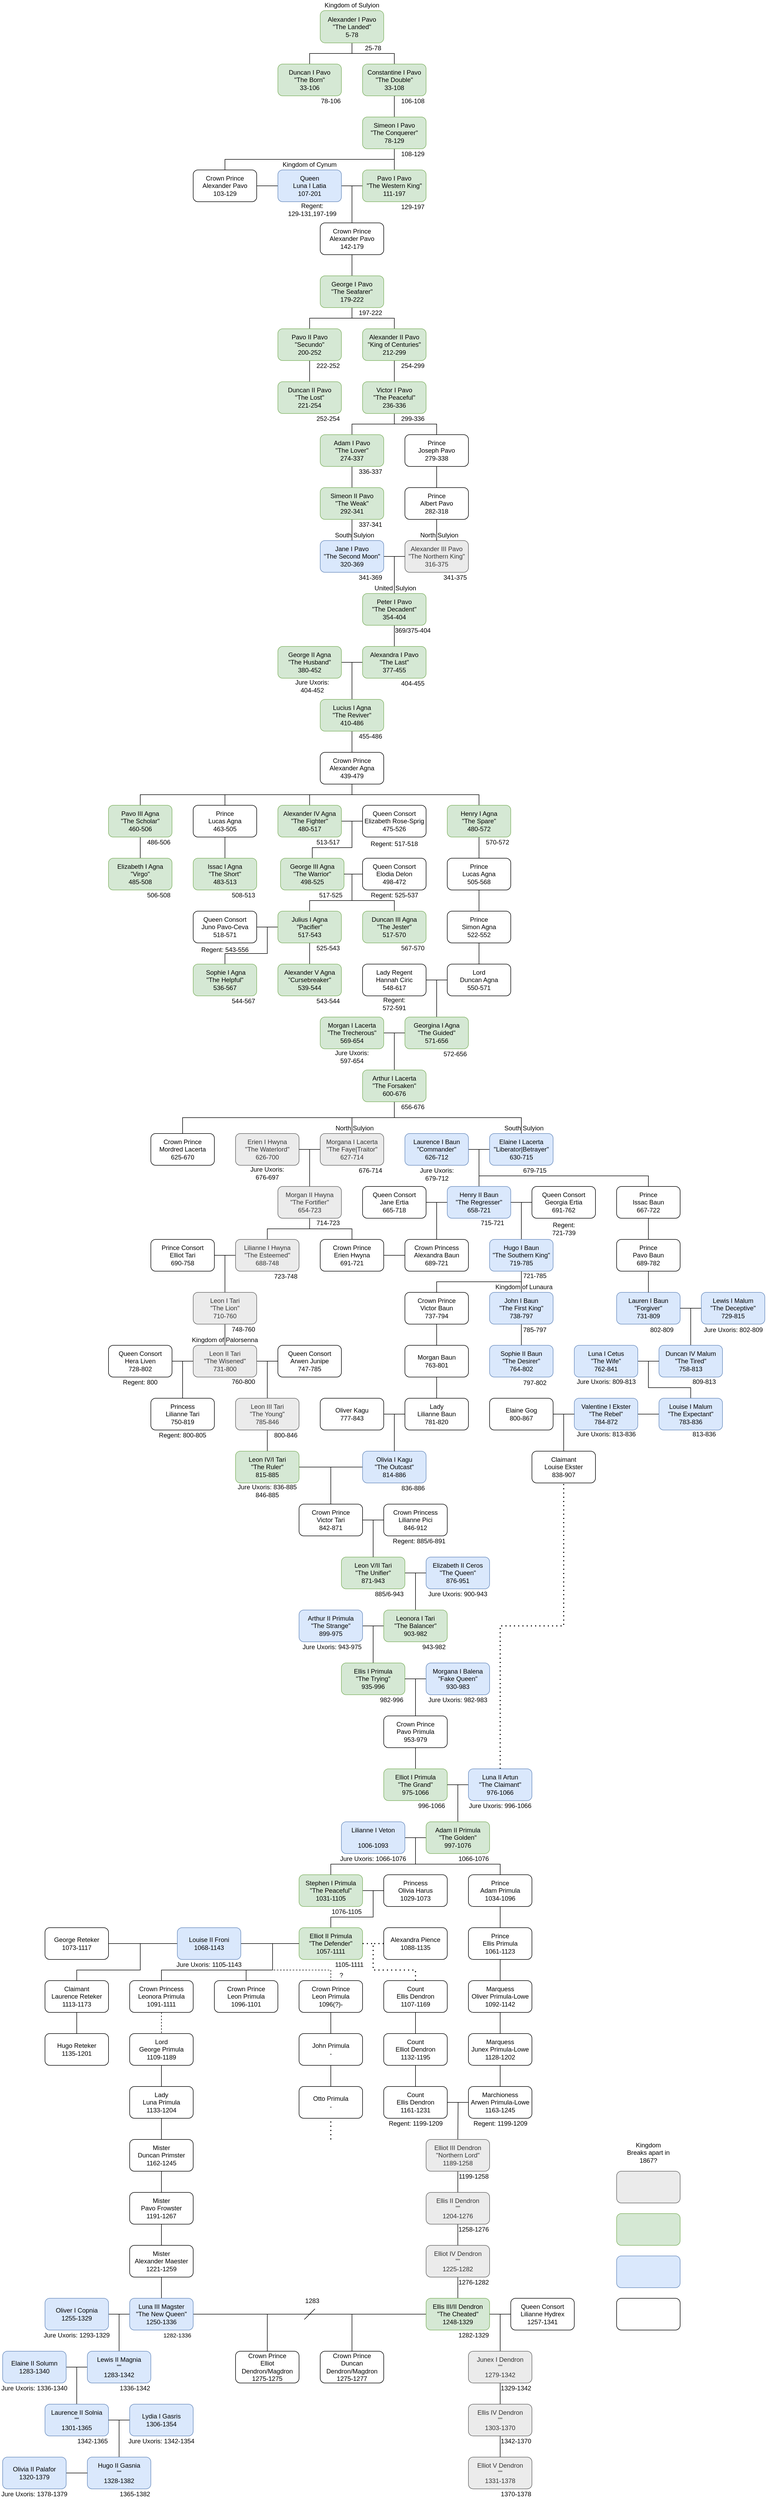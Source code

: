 <mxfile version="21.6.6" type="device">
  <diagram id="zyraeVjW2Bd-Q2xlx6y6" name="Page-1">
    <mxGraphModel dx="583" dy="297" grid="1" gridSize="10" guides="1" tooltips="1" connect="1" arrows="1" fold="1" page="1" pageScale="1" pageWidth="850" pageHeight="1100" math="0" shadow="0">
      <root>
        <mxCell id="0" />
        <mxCell id="1" parent="0" />
        <mxCell id="Yns52e4Zez9bQJnsiGdB-12" style="edgeStyle=orthogonalEdgeStyle;rounded=0;orthogonalLoop=1;jettySize=auto;html=1;exitX=0.5;exitY=1;exitDx=0;exitDy=0;entryX=0.5;entryY=0;entryDx=0;entryDy=0;fontSize=10;endArrow=none;endFill=0;" parent="1" source="Yns52e4Zez9bQJnsiGdB-1" target="Yns52e4Zez9bQJnsiGdB-6" edge="1">
          <mxGeometry relative="1" as="geometry" />
        </mxCell>
        <mxCell id="Yns52e4Zez9bQJnsiGdB-13" style="edgeStyle=orthogonalEdgeStyle;rounded=0;orthogonalLoop=1;jettySize=auto;html=1;fontSize=10;endArrow=none;endFill=0;" parent="1" source="Yns52e4Zez9bQJnsiGdB-1" target="Yns52e4Zez9bQJnsiGdB-8" edge="1">
          <mxGeometry relative="1" as="geometry" />
        </mxCell>
        <mxCell id="Yns52e4Zez9bQJnsiGdB-1" value="Alexander I Pavo&lt;br&gt;&quot;The Landed&quot;&lt;br&gt;5-78" style="rounded=1;whiteSpace=wrap;html=1;fillColor=#d5e8d4;strokeColor=#82b366;" parent="1" vertex="1">
          <mxGeometry x="605" y="39" width="120" height="61" as="geometry" />
        </mxCell>
        <mxCell id="Yns52e4Zez9bQJnsiGdB-2" value="&lt;br&gt;&lt;br&gt;" style="rounded=1;whiteSpace=wrap;html=1;fillColor=#dae8fc;strokeColor=#6c8ebf;" parent="1" vertex="1">
          <mxGeometry x="1165" y="4280" width="120" height="60" as="geometry" />
        </mxCell>
        <mxCell id="Yns52e4Zez9bQJnsiGdB-3" value="Erien I Hwyna&lt;br&gt;&quot;The Waterlord&quot;&lt;br&gt;626-700" style="rounded=1;whiteSpace=wrap;html=1;fillColor=#EBEBEB;strokeColor=#666666;fontColor=#333333;" parent="1" vertex="1">
          <mxGeometry x="445" y="2160" width="120" height="60" as="geometry" />
        </mxCell>
        <mxCell id="Yns52e4Zez9bQJnsiGdB-4" value="Kingdom of Sulyion" style="text;html=1;strokeColor=none;fillColor=none;align=center;verticalAlign=middle;whiteSpace=wrap;rounded=0;" parent="1" vertex="1">
          <mxGeometry x="610" y="19" width="110" height="20" as="geometry" />
        </mxCell>
        <mxCell id="Yns52e4Zez9bQJnsiGdB-5" value="25-78" style="text;html=1;strokeColor=none;fillColor=none;align=center;verticalAlign=middle;whiteSpace=wrap;rounded=0;" parent="1" vertex="1">
          <mxGeometry x="685" y="100" width="40" height="20" as="geometry" />
        </mxCell>
        <mxCell id="Yns52e4Zez9bQJnsiGdB-6" value="Duncan I Pavo&lt;br&gt;&quot;The Born&quot;&lt;br&gt;33-106" style="rounded=1;whiteSpace=wrap;html=1;fillColor=#d5e8d4;strokeColor=#82b366;" parent="1" vertex="1">
          <mxGeometry x="525" y="140" width="120" height="60" as="geometry" />
        </mxCell>
        <mxCell id="Yns52e4Zez9bQJnsiGdB-7" value="Kingdom Breaks apart in 1867?" style="text;html=1;strokeColor=none;fillColor=none;align=center;verticalAlign=middle;whiteSpace=wrap;rounded=0;" parent="1" vertex="1">
          <mxGeometry x="1180" y="4060" width="90" height="50" as="geometry" />
        </mxCell>
        <mxCell id="Yns52e4Zez9bQJnsiGdB-17" style="edgeStyle=orthogonalEdgeStyle;rounded=0;orthogonalLoop=1;jettySize=auto;html=1;entryX=0.5;entryY=0;entryDx=0;entryDy=0;fontSize=10;endArrow=none;endFill=0;" parent="1" source="Yns52e4Zez9bQJnsiGdB-8" target="Yns52e4Zez9bQJnsiGdB-16" edge="1">
          <mxGeometry relative="1" as="geometry" />
        </mxCell>
        <mxCell id="Yns52e4Zez9bQJnsiGdB-8" value="Constantine I Pavo&lt;br&gt;&quot;The Double&quot;&lt;br&gt;33-108" style="rounded=1;whiteSpace=wrap;html=1;fillColor=#d5e8d4;strokeColor=#82b366;" parent="1" vertex="1">
          <mxGeometry x="685" y="140" width="120" height="60" as="geometry" />
        </mxCell>
        <mxCell id="Yns52e4Zez9bQJnsiGdB-14" value="78-106" style="text;html=1;strokeColor=none;fillColor=none;align=center;verticalAlign=middle;whiteSpace=wrap;rounded=0;" parent="1" vertex="1">
          <mxGeometry x="605" y="200" width="40" height="20" as="geometry" />
        </mxCell>
        <mxCell id="Yns52e4Zez9bQJnsiGdB-20" style="edgeStyle=orthogonalEdgeStyle;rounded=0;orthogonalLoop=1;jettySize=auto;html=1;entryX=0.5;entryY=0;entryDx=0;entryDy=0;fontSize=10;endArrow=none;endFill=0;" parent="1" source="Yns52e4Zez9bQJnsiGdB-16" target="Yns52e4Zez9bQJnsiGdB-19" edge="1">
          <mxGeometry relative="1" as="geometry" />
        </mxCell>
        <mxCell id="Yns52e4Zez9bQJnsiGdB-22" style="edgeStyle=orthogonalEdgeStyle;rounded=0;orthogonalLoop=1;jettySize=auto;html=1;entryX=0.5;entryY=0;entryDx=0;entryDy=0;fontSize=10;endArrow=none;endFill=0;exitX=0.5;exitY=1;exitDx=0;exitDy=0;startArrow=none;" parent="1" source="Yns52e4Zez9bQJnsiGdB-16" target="Yns52e4Zez9bQJnsiGdB-21" edge="1">
          <mxGeometry relative="1" as="geometry">
            <Array as="points">
              <mxPoint x="745" y="320" />
              <mxPoint x="425" y="320" />
            </Array>
          </mxGeometry>
        </mxCell>
        <mxCell id="Yns52e4Zez9bQJnsiGdB-16" value="Simeon I Pavo&lt;br&gt;&quot;The Conquerer&quot;&lt;br&gt;78-129" style="rounded=1;whiteSpace=wrap;html=1;fillColor=#d5e8d4;strokeColor=#82b366;" parent="1" vertex="1">
          <mxGeometry x="685" y="240" width="120" height="60" as="geometry" />
        </mxCell>
        <mxCell id="Yns52e4Zez9bQJnsiGdB-18" value="106-108" style="text;html=1;strokeColor=none;fillColor=none;align=center;verticalAlign=middle;whiteSpace=wrap;rounded=0;" parent="1" vertex="1">
          <mxGeometry x="755" y="200" width="50" height="20" as="geometry" />
        </mxCell>
        <mxCell id="Yns52e4Zez9bQJnsiGdB-25" style="edgeStyle=orthogonalEdgeStyle;rounded=0;orthogonalLoop=1;jettySize=auto;html=1;fontSize=12;endArrow=none;endFill=0;" parent="1" source="Yns52e4Zez9bQJnsiGdB-19" target="Yns52e4Zez9bQJnsiGdB-23" edge="1">
          <mxGeometry relative="1" as="geometry" />
        </mxCell>
        <mxCell id="Yns52e4Zez9bQJnsiGdB-34" style="edgeStyle=orthogonalEdgeStyle;rounded=0;orthogonalLoop=1;jettySize=auto;html=1;fontSize=12;endArrow=none;endFill=0;" parent="1" source="Yns52e4Zez9bQJnsiGdB-19" target="Yns52e4Zez9bQJnsiGdB-32" edge="1">
          <mxGeometry relative="1" as="geometry">
            <Array as="points">
              <mxPoint x="665" y="370" />
            </Array>
          </mxGeometry>
        </mxCell>
        <mxCell id="Yns52e4Zez9bQJnsiGdB-19" value="Pavo I Pavo&lt;br&gt;&quot;The Western King&quot;&lt;br&gt;111-197" style="rounded=1;whiteSpace=wrap;html=1;fillColor=#d5e8d4;strokeColor=#82b366;" parent="1" vertex="1">
          <mxGeometry x="685" y="340" width="120" height="60" as="geometry" />
        </mxCell>
        <mxCell id="Yns52e4Zez9bQJnsiGdB-24" style="edgeStyle=orthogonalEdgeStyle;rounded=0;orthogonalLoop=1;jettySize=auto;html=1;entryX=0;entryY=0.5;entryDx=0;entryDy=0;fontSize=12;endArrow=none;endFill=0;" parent="1" source="Yns52e4Zez9bQJnsiGdB-21" target="Yns52e4Zez9bQJnsiGdB-23" edge="1">
          <mxGeometry relative="1" as="geometry" />
        </mxCell>
        <mxCell id="Yns52e4Zez9bQJnsiGdB-21" value="&lt;font style=&quot;font-size: 12px;&quot;&gt;Crown Prince&lt;br&gt;Alexander Pavo&lt;br&gt;103-129&lt;/font&gt;" style="rounded=1;whiteSpace=wrap;html=1;fontSize=10;" parent="1" vertex="1">
          <mxGeometry x="365" y="340" width="120" height="60" as="geometry" />
        </mxCell>
        <mxCell id="Yns52e4Zez9bQJnsiGdB-23" value="&lt;font style=&quot;font-size: 12px;&quot;&gt;Queen&lt;br&gt;Luna I Latia&lt;br&gt;107-201&lt;/font&gt;" style="rounded=1;whiteSpace=wrap;html=1;fontSize=10;fillColor=#dae8fc;strokeColor=#6c8ebf;" parent="1" vertex="1">
          <mxGeometry x="525" y="340" width="120" height="60" as="geometry" />
        </mxCell>
        <mxCell id="Yns52e4Zez9bQJnsiGdB-27" value="Kingdom of Cynum" style="text;html=1;strokeColor=none;fillColor=none;align=center;verticalAlign=middle;whiteSpace=wrap;rounded=0;" parent="1" vertex="1">
          <mxGeometry x="530" y="320" width="110" height="20" as="geometry" />
        </mxCell>
        <mxCell id="Yns52e4Zez9bQJnsiGdB-29" value="108-129" style="text;html=1;strokeColor=none;fillColor=none;align=center;verticalAlign=middle;whiteSpace=wrap;rounded=0;" parent="1" vertex="1">
          <mxGeometry x="755" y="300" width="50" height="20" as="geometry" />
        </mxCell>
        <mxCell id="Yns52e4Zez9bQJnsiGdB-36" value="" style="edgeStyle=orthogonalEdgeStyle;rounded=0;orthogonalLoop=1;jettySize=auto;html=1;fontSize=12;endArrow=none;endFill=0;" parent="1" source="Yns52e4Zez9bQJnsiGdB-32" target="Yns52e4Zez9bQJnsiGdB-33" edge="1">
          <mxGeometry relative="1" as="geometry" />
        </mxCell>
        <mxCell id="Yns52e4Zez9bQJnsiGdB-32" value="&lt;font style=&quot;font-size: 12px;&quot;&gt;Crown Prince&lt;br&gt;Alexander Pavo&lt;br&gt;142-179&lt;/font&gt;" style="rounded=1;whiteSpace=wrap;html=1;fontSize=10;" parent="1" vertex="1">
          <mxGeometry x="605" y="440" width="120" height="60" as="geometry" />
        </mxCell>
        <mxCell id="Yns52e4Zez9bQJnsiGdB-39" style="edgeStyle=orthogonalEdgeStyle;rounded=0;orthogonalLoop=1;jettySize=auto;html=1;entryX=0.5;entryY=0;entryDx=0;entryDy=0;fontSize=12;endArrow=none;endFill=0;" parent="1" source="Yns52e4Zez9bQJnsiGdB-33" target="Yns52e4Zez9bQJnsiGdB-38" edge="1">
          <mxGeometry relative="1" as="geometry" />
        </mxCell>
        <mxCell id="Yns52e4Zez9bQJnsiGdB-43" style="edgeStyle=orthogonalEdgeStyle;rounded=0;orthogonalLoop=1;jettySize=auto;html=1;entryX=0.5;entryY=0;entryDx=0;entryDy=0;fontSize=12;endArrow=none;endFill=0;" parent="1" source="Yns52e4Zez9bQJnsiGdB-33" target="Yns52e4Zez9bQJnsiGdB-40" edge="1">
          <mxGeometry relative="1" as="geometry" />
        </mxCell>
        <mxCell id="Yns52e4Zez9bQJnsiGdB-33" value="George I Pavo&lt;br&gt;&quot;The Seafarer&quot;&lt;br&gt;179-222" style="rounded=1;whiteSpace=wrap;html=1;fillColor=#d5e8d4;strokeColor=#82b366;" parent="1" vertex="1">
          <mxGeometry x="605" y="540" width="120" height="60" as="geometry" />
        </mxCell>
        <mxCell id="Yns52e4Zez9bQJnsiGdB-35" value="129-197" style="text;html=1;strokeColor=none;fillColor=none;align=center;verticalAlign=middle;whiteSpace=wrap;rounded=0;" parent="1" vertex="1">
          <mxGeometry x="755" y="400" width="50" height="20" as="geometry" />
        </mxCell>
        <mxCell id="Yns52e4Zez9bQJnsiGdB-37" value="Regent:&lt;br&gt;129-131,197-199" style="text;html=1;strokeColor=none;fillColor=none;align=center;verticalAlign=middle;whiteSpace=wrap;rounded=0;fontSize=12;" parent="1" vertex="1">
          <mxGeometry x="540" y="400" width="100" height="30" as="geometry" />
        </mxCell>
        <mxCell id="Yns52e4Zez9bQJnsiGdB-42" style="edgeStyle=orthogonalEdgeStyle;rounded=0;orthogonalLoop=1;jettySize=auto;html=1;entryX=0.5;entryY=0;entryDx=0;entryDy=0;fontSize=12;endArrow=none;endFill=0;" parent="1" source="Yns52e4Zez9bQJnsiGdB-38" target="Yns52e4Zez9bQJnsiGdB-41" edge="1">
          <mxGeometry relative="1" as="geometry" />
        </mxCell>
        <mxCell id="Yns52e4Zez9bQJnsiGdB-38" value="Pavo II Pavo&lt;br&gt;&quot;Secundo&quot;&lt;br&gt;200-252" style="rounded=1;whiteSpace=wrap;html=1;fillColor=#d5e8d4;strokeColor=#82b366;" parent="1" vertex="1">
          <mxGeometry x="525" y="640" width="120" height="60" as="geometry" />
        </mxCell>
        <mxCell id="Yns52e4Zez9bQJnsiGdB-47" style="edgeStyle=orthogonalEdgeStyle;rounded=0;orthogonalLoop=1;jettySize=auto;html=1;entryX=0.5;entryY=0;entryDx=0;entryDy=0;fontSize=12;endArrow=none;endFill=0;" parent="1" source="Yns52e4Zez9bQJnsiGdB-40" target="Yns52e4Zez9bQJnsiGdB-46" edge="1">
          <mxGeometry relative="1" as="geometry" />
        </mxCell>
        <mxCell id="Yns52e4Zez9bQJnsiGdB-40" value="Alexander II Pavo&lt;br&gt;&quot;King of Centuries&quot;&lt;br&gt;212-299" style="rounded=1;whiteSpace=wrap;html=1;fillColor=#d5e8d4;strokeColor=#82b366;" parent="1" vertex="1">
          <mxGeometry x="685" y="640" width="120" height="60" as="geometry" />
        </mxCell>
        <mxCell id="Yns52e4Zez9bQJnsiGdB-41" value="Duncan II Pavo&lt;br&gt;&quot;The Lost&quot;&lt;br&gt;221-254" style="rounded=1;whiteSpace=wrap;html=1;fillColor=#d5e8d4;strokeColor=#82b366;" parent="1" vertex="1">
          <mxGeometry x="525" y="740" width="120" height="60" as="geometry" />
        </mxCell>
        <mxCell id="Yns52e4Zez9bQJnsiGdB-44" value="197-222" style="text;html=1;strokeColor=none;fillColor=none;align=center;verticalAlign=middle;whiteSpace=wrap;rounded=0;" parent="1" vertex="1">
          <mxGeometry x="675" y="600" width="50" height="20" as="geometry" />
        </mxCell>
        <mxCell id="1V0PkYinogMniD-irILl-4" style="edgeStyle=orthogonalEdgeStyle;rounded=0;orthogonalLoop=1;jettySize=auto;html=1;endArrow=none;endFill=0;" parent="1" source="Yns52e4Zez9bQJnsiGdB-46" target="1V0PkYinogMniD-irILl-2" edge="1">
          <mxGeometry relative="1" as="geometry">
            <Array as="points">
              <mxPoint x="745" y="820" />
              <mxPoint x="665" y="820" />
            </Array>
          </mxGeometry>
        </mxCell>
        <mxCell id="1V0PkYinogMniD-irILl-5" style="edgeStyle=orthogonalEdgeStyle;rounded=0;orthogonalLoop=1;jettySize=auto;html=1;entryX=0.5;entryY=0;entryDx=0;entryDy=0;endArrow=none;endFill=0;" parent="1" source="Yns52e4Zez9bQJnsiGdB-46" target="1V0PkYinogMniD-irILl-3" edge="1">
          <mxGeometry relative="1" as="geometry" />
        </mxCell>
        <mxCell id="Yns52e4Zez9bQJnsiGdB-46" value="Victor I Pavo&lt;br&gt;&quot;The Peaceful&quot;&lt;br&gt;236-336" style="rounded=1;whiteSpace=wrap;html=1;fillColor=#d5e8d4;strokeColor=#82b366;" parent="1" vertex="1">
          <mxGeometry x="685" y="740" width="120" height="60" as="geometry" />
        </mxCell>
        <mxCell id="Yns52e4Zez9bQJnsiGdB-48" value="222-252" style="text;html=1;strokeColor=none;fillColor=none;align=center;verticalAlign=middle;whiteSpace=wrap;rounded=0;" parent="1" vertex="1">
          <mxGeometry x="595" y="700" width="50" height="20" as="geometry" />
        </mxCell>
        <mxCell id="Yns52e4Zez9bQJnsiGdB-49" value="252-254" style="text;html=1;strokeColor=none;fillColor=none;align=center;verticalAlign=middle;whiteSpace=wrap;rounded=0;" parent="1" vertex="1">
          <mxGeometry x="595" y="800" width="50" height="20" as="geometry" />
        </mxCell>
        <mxCell id="Yns52e4Zez9bQJnsiGdB-50" value="254-299" style="text;html=1;strokeColor=none;fillColor=none;align=center;verticalAlign=middle;whiteSpace=wrap;rounded=0;" parent="1" vertex="1">
          <mxGeometry x="755" y="700" width="50" height="20" as="geometry" />
        </mxCell>
        <mxCell id="Yns52e4Zez9bQJnsiGdB-51" value="299-336" style="text;html=1;strokeColor=none;fillColor=none;align=center;verticalAlign=middle;whiteSpace=wrap;rounded=0;" parent="1" vertex="1">
          <mxGeometry x="755" y="800" width="50" height="20" as="geometry" />
        </mxCell>
        <mxCell id="1V0PkYinogMniD-irILl-10" style="edgeStyle=orthogonalEdgeStyle;rounded=0;orthogonalLoop=1;jettySize=auto;html=1;entryX=0.5;entryY=0;entryDx=0;entryDy=0;endArrow=none;endFill=0;" parent="1" source="1V0PkYinogMniD-irILl-2" target="1V0PkYinogMniD-irILl-6" edge="1">
          <mxGeometry relative="1" as="geometry" />
        </mxCell>
        <mxCell id="1V0PkYinogMniD-irILl-2" value="Adam I Pavo&lt;br&gt;&quot;The Lover&quot;&lt;br&gt;274-337" style="rounded=1;whiteSpace=wrap;html=1;fillColor=#d5e8d4;strokeColor=#82b366;" parent="1" vertex="1">
          <mxGeometry x="605" y="840" width="120" height="60" as="geometry" />
        </mxCell>
        <mxCell id="1V0PkYinogMniD-irILl-12" style="edgeStyle=orthogonalEdgeStyle;rounded=0;orthogonalLoop=1;jettySize=auto;html=1;entryX=0.5;entryY=0;entryDx=0;entryDy=0;endArrow=none;endFill=0;" parent="1" source="1V0PkYinogMniD-irILl-3" target="1V0PkYinogMniD-irILl-8" edge="1">
          <mxGeometry relative="1" as="geometry" />
        </mxCell>
        <mxCell id="1V0PkYinogMniD-irILl-3" value="Prince&lt;br&gt;Joseph Pavo&lt;br&gt;279-338" style="rounded=1;whiteSpace=wrap;html=1;" parent="1" vertex="1">
          <mxGeometry x="765" y="840" width="120" height="60" as="geometry" />
        </mxCell>
        <mxCell id="1V0PkYinogMniD-irILl-11" style="edgeStyle=orthogonalEdgeStyle;rounded=0;orthogonalLoop=1;jettySize=auto;html=1;entryX=0.5;entryY=0;entryDx=0;entryDy=0;endArrow=none;endFill=0;" parent="1" source="1V0PkYinogMniD-irILl-6" target="1V0PkYinogMniD-irILl-9" edge="1">
          <mxGeometry relative="1" as="geometry" />
        </mxCell>
        <mxCell id="1V0PkYinogMniD-irILl-6" value="Simeon II Pavo&lt;br&gt;&quot;The Weak&quot;&lt;br&gt;292-341" style="rounded=1;whiteSpace=wrap;html=1;fillColor=#d5e8d4;strokeColor=#82b366;" parent="1" vertex="1">
          <mxGeometry x="605" y="940" width="120" height="60" as="geometry" />
        </mxCell>
        <mxCell id="1V0PkYinogMniD-irILl-24" style="edgeStyle=orthogonalEdgeStyle;rounded=0;orthogonalLoop=1;jettySize=auto;html=1;entryX=0.5;entryY=0;entryDx=0;entryDy=0;endArrow=none;endFill=0;" parent="1" source="1V0PkYinogMniD-irILl-7" target="1V0PkYinogMniD-irILl-18" edge="1">
          <mxGeometry relative="1" as="geometry">
            <Array as="points">
              <mxPoint x="745" y="1070" />
            </Array>
          </mxGeometry>
        </mxCell>
        <mxCell id="1V0PkYinogMniD-irILl-7" value="Alexander III Pavo&lt;br&gt;&quot;The Northern King&quot;&lt;br&gt;316-375" style="rounded=1;whiteSpace=wrap;html=1;fillColor=#EBEBEB;strokeColor=#666666;fontColor=#333333;" parent="1" vertex="1">
          <mxGeometry x="765" y="1040" width="120" height="60" as="geometry" />
        </mxCell>
        <mxCell id="1V0PkYinogMniD-irILl-13" style="edgeStyle=orthogonalEdgeStyle;rounded=0;orthogonalLoop=1;jettySize=auto;html=1;entryX=0.5;entryY=0;entryDx=0;entryDy=0;endArrow=none;endFill=0;" parent="1" source="1V0PkYinogMniD-irILl-8" target="1V0PkYinogMniD-irILl-7" edge="1">
          <mxGeometry relative="1" as="geometry" />
        </mxCell>
        <mxCell id="1V0PkYinogMniD-irILl-8" value="Prince&lt;br&gt;Albert Pavo&lt;br&gt;282-318" style="rounded=1;whiteSpace=wrap;html=1;" parent="1" vertex="1">
          <mxGeometry x="765" y="940" width="120" height="60" as="geometry" />
        </mxCell>
        <mxCell id="1V0PkYinogMniD-irILl-14" style="edgeStyle=orthogonalEdgeStyle;rounded=0;orthogonalLoop=1;jettySize=auto;html=1;entryX=0;entryY=0.5;entryDx=0;entryDy=0;endArrow=none;endFill=0;" parent="1" source="1V0PkYinogMniD-irILl-9" target="1V0PkYinogMniD-irILl-7" edge="1">
          <mxGeometry relative="1" as="geometry" />
        </mxCell>
        <mxCell id="1V0PkYinogMniD-irILl-9" value="Jane I Pavo&lt;br&gt;&quot;The Second Moon&quot;&lt;br&gt;320-369" style="rounded=1;whiteSpace=wrap;html=1;fillColor=#dae8fc;strokeColor=#6c8ebf;" parent="1" vertex="1">
          <mxGeometry x="605" y="1040" width="120" height="60" as="geometry" />
        </mxCell>
        <mxCell id="1V0PkYinogMniD-irILl-15" value="North Sulyion" style="text;html=1;strokeColor=none;fillColor=none;align=center;verticalAlign=middle;whiteSpace=wrap;rounded=0;" parent="1" vertex="1">
          <mxGeometry x="775" y="1020" width="110" height="20" as="geometry" />
        </mxCell>
        <mxCell id="1V0PkYinogMniD-irILl-17" value="South Sulyion" style="text;html=1;strokeColor=none;fillColor=none;align=center;verticalAlign=middle;whiteSpace=wrap;rounded=0;" parent="1" vertex="1">
          <mxGeometry x="615" y="1020" width="110" height="20" as="geometry" />
        </mxCell>
        <mxCell id="1V0PkYinogMniD-irILl-31" style="edgeStyle=orthogonalEdgeStyle;rounded=0;orthogonalLoop=1;jettySize=auto;html=1;entryX=0.5;entryY=0;entryDx=0;entryDy=0;endArrow=none;endFill=0;" parent="1" source="1V0PkYinogMniD-irILl-18" target="1V0PkYinogMniD-irILl-29" edge="1">
          <mxGeometry relative="1" as="geometry" />
        </mxCell>
        <mxCell id="1V0PkYinogMniD-irILl-18" value="Peter I Pavo&lt;br&gt;&quot;The Decadent&quot;&lt;br&gt;354-404" style="rounded=1;whiteSpace=wrap;html=1;fillColor=#d5e8d4;strokeColor=#82b366;" parent="1" vertex="1">
          <mxGeometry x="685" y="1140" width="120" height="60" as="geometry" />
        </mxCell>
        <mxCell id="1V0PkYinogMniD-irILl-23" value="&lt;br&gt;&lt;br&gt;" style="rounded=1;whiteSpace=wrap;html=1;" parent="1" vertex="1">
          <mxGeometry x="1165" y="4360" width="120" height="60" as="geometry" />
        </mxCell>
        <mxCell id="1V0PkYinogMniD-irILl-25" value="&amp;nbsp;Sulyion" style="text;html=1;strokeColor=none;fillColor=none;align=center;verticalAlign=middle;whiteSpace=wrap;rounded=0;movable=1;resizable=1;rotatable=1;deletable=1;editable=1;connectable=1;points=[[0,0,0,0,0],[0,0.25,0,0,0],[0,0.5,0,0,0],[0,0.75,0,0,0],[0,1,0,0,0],[0.25,0,0,0,0],[0.25,1,0,0,0],[0.47,0,0,0,0],[0.47,1,0,0,0],[0.75,0,0,0,0],[0.75,1,0,0,0],[1,0,0,0,0],[1,0.25,0,0,0],[1,0.5,0,0,0],[1,0.75,0,0,0],[1,1,0,0,0]];" parent="1" vertex="1">
          <mxGeometry x="745" y="1120" width="40" height="20" as="geometry" />
        </mxCell>
        <mxCell id="1V0PkYinogMniD-irILl-27" value="United" style="text;html=1;strokeColor=none;fillColor=none;align=center;verticalAlign=middle;whiteSpace=wrap;rounded=0;movable=1;resizable=1;rotatable=1;deletable=1;editable=1;connectable=1;points=[[0,0,0,0,0],[0,0.25,0,0,0],[0,0.5,0,0,0],[0,0.75,0,0,0],[0,1,0,0,0],[0.25,0,0,0,0],[0.25,1,0,0,0],[0.47,0,0,0,0],[0.47,1,0,0,0],[0.75,0,0,0,0],[0.75,1,0,0,0],[1,0,0,0,0],[1,0.25,0,0,0],[1,0.5,0,0,0],[1,0.75,0,0,0],[1,1,0,0,0]];" parent="1" vertex="1">
          <mxGeometry x="705" y="1120" width="40" height="20" as="geometry" />
        </mxCell>
        <mxCell id="1V0PkYinogMniD-irILl-28" value="336-337" style="text;html=1;strokeColor=none;fillColor=none;align=center;verticalAlign=middle;whiteSpace=wrap;rounded=0;" parent="1" vertex="1">
          <mxGeometry x="675" y="900" width="50" height="20" as="geometry" />
        </mxCell>
        <mxCell id="1V0PkYinogMniD-irILl-33" style="edgeStyle=orthogonalEdgeStyle;rounded=0;orthogonalLoop=1;jettySize=auto;html=1;entryX=1;entryY=0.5;entryDx=0;entryDy=0;endArrow=none;endFill=0;" parent="1" source="1V0PkYinogMniD-irILl-29" target="1V0PkYinogMniD-irILl-32" edge="1">
          <mxGeometry relative="1" as="geometry" />
        </mxCell>
        <mxCell id="1V0PkYinogMniD-irILl-39" style="edgeStyle=orthogonalEdgeStyle;rounded=0;orthogonalLoop=1;jettySize=auto;html=1;entryX=0.5;entryY=0;entryDx=0;entryDy=0;endArrow=none;endFill=0;" parent="1" source="1V0PkYinogMniD-irILl-29" target="1V0PkYinogMniD-irILl-38" edge="1">
          <mxGeometry relative="1" as="geometry">
            <Array as="points">
              <mxPoint x="665" y="1270" />
            </Array>
          </mxGeometry>
        </mxCell>
        <mxCell id="1V0PkYinogMniD-irILl-29" value="Alexandra I Pavo&lt;br&gt;&quot;The Last&quot;&lt;br&gt;377-455" style="rounded=1;whiteSpace=wrap;html=1;fillColor=#d5e8d4;strokeColor=#82b366;" parent="1" vertex="1">
          <mxGeometry x="685" y="1240" width="120" height="60" as="geometry" />
        </mxCell>
        <mxCell id="1V0PkYinogMniD-irILl-32" value="George II Agna&lt;br&gt;&quot;The Husband&quot;&lt;br&gt;380-452" style="rounded=1;whiteSpace=wrap;html=1;fillColor=#d5e8d4;strokeColor=#82b366;" parent="1" vertex="1">
          <mxGeometry x="525" y="1240" width="120" height="60" as="geometry" />
        </mxCell>
        <mxCell id="1V0PkYinogMniD-irILl-34" value="337-341" style="text;html=1;strokeColor=none;fillColor=none;align=center;verticalAlign=middle;whiteSpace=wrap;rounded=0;" parent="1" vertex="1">
          <mxGeometry x="675" y="1000" width="50" height="20" as="geometry" />
        </mxCell>
        <mxCell id="1V0PkYinogMniD-irILl-35" value="341-369" style="text;html=1;strokeColor=none;fillColor=none;align=center;verticalAlign=middle;whiteSpace=wrap;rounded=0;" parent="1" vertex="1">
          <mxGeometry x="675" y="1100" width="50" height="20" as="geometry" />
        </mxCell>
        <mxCell id="1V0PkYinogMniD-irILl-36" value="341-375" style="text;html=1;strokeColor=none;fillColor=none;align=center;verticalAlign=middle;whiteSpace=wrap;rounded=0;" parent="1" vertex="1">
          <mxGeometry x="835" y="1100" width="50" height="20" as="geometry" />
        </mxCell>
        <mxCell id="1V0PkYinogMniD-irILl-37" value="369/375-404" style="text;html=1;strokeColor=none;fillColor=none;align=center;verticalAlign=middle;whiteSpace=wrap;rounded=0;" parent="1" vertex="1">
          <mxGeometry x="745" y="1200" width="70" height="20" as="geometry" />
        </mxCell>
        <mxCell id="j6bOyk4aHJez_X9jCBpq-2" style="edgeStyle=orthogonalEdgeStyle;rounded=0;orthogonalLoop=1;jettySize=auto;html=1;entryX=0.5;entryY=0;entryDx=0;entryDy=0;endArrow=none;endFill=0;" parent="1" source="1V0PkYinogMniD-irILl-38" target="j6bOyk4aHJez_X9jCBpq-1" edge="1">
          <mxGeometry relative="1" as="geometry" />
        </mxCell>
        <mxCell id="1V0PkYinogMniD-irILl-38" value="Lucius I Agna&lt;br&gt;&quot;The Reviver&quot;&lt;br&gt;410-486" style="rounded=1;whiteSpace=wrap;html=1;fillColor=#d5e8d4;strokeColor=#82b366;" parent="1" vertex="1">
          <mxGeometry x="605" y="1340" width="120" height="60" as="geometry" />
        </mxCell>
        <mxCell id="1V0PkYinogMniD-irILl-40" value="404-455" style="text;html=1;strokeColor=none;fillColor=none;align=center;verticalAlign=middle;whiteSpace=wrap;rounded=0;" parent="1" vertex="1">
          <mxGeometry x="755" y="1300" width="50" height="20" as="geometry" />
        </mxCell>
        <mxCell id="1V0PkYinogMniD-irILl-41" value="Jure Uxoris:&lt;br&gt;404-452" style="text;html=1;strokeColor=none;fillColor=none;align=center;verticalAlign=middle;whiteSpace=wrap;rounded=0;" parent="1" vertex="1">
          <mxGeometry x="550" y="1300" width="80" height="30" as="geometry" />
        </mxCell>
        <mxCell id="1V0PkYinogMniD-irILl-42" value="455-486" style="text;html=1;strokeColor=none;fillColor=none;align=center;verticalAlign=middle;whiteSpace=wrap;rounded=0;" parent="1" vertex="1">
          <mxGeometry x="675" y="1400" width="50" height="20" as="geometry" />
        </mxCell>
        <mxCell id="j6bOyk4aHJez_X9jCBpq-4" style="edgeStyle=orthogonalEdgeStyle;rounded=0;orthogonalLoop=1;jettySize=auto;html=1;entryX=0.5;entryY=0;entryDx=0;entryDy=0;endArrow=none;endFill=0;" parent="1" source="j6bOyk4aHJez_X9jCBpq-1" target="j6bOyk4aHJez_X9jCBpq-3" edge="1">
          <mxGeometry relative="1" as="geometry">
            <Array as="points">
              <mxPoint x="665" y="1520" />
              <mxPoint x="265" y="1520" />
            </Array>
          </mxGeometry>
        </mxCell>
        <mxCell id="j6bOyk4aHJez_X9jCBpq-8" style="edgeStyle=orthogonalEdgeStyle;rounded=0;orthogonalLoop=1;jettySize=auto;html=1;entryX=0.5;entryY=0;entryDx=0;entryDy=0;endArrow=none;endFill=0;" parent="1" source="j6bOyk4aHJez_X9jCBpq-1" target="j6bOyk4aHJez_X9jCBpq-7" edge="1">
          <mxGeometry relative="1" as="geometry">
            <Array as="points">
              <mxPoint x="665" y="1520" />
              <mxPoint x="425" y="1520" />
            </Array>
          </mxGeometry>
        </mxCell>
        <mxCell id="j6bOyk4aHJez_X9jCBpq-14" style="edgeStyle=orthogonalEdgeStyle;rounded=0;orthogonalLoop=1;jettySize=auto;html=1;endArrow=none;endFill=0;" parent="1" source="j6bOyk4aHJez_X9jCBpq-1" target="j6bOyk4aHJez_X9jCBpq-12" edge="1">
          <mxGeometry relative="1" as="geometry" />
        </mxCell>
        <mxCell id="j6bOyk4aHJez_X9jCBpq-15" style="edgeStyle=orthogonalEdgeStyle;rounded=0;orthogonalLoop=1;jettySize=auto;html=1;endArrow=none;endFill=0;" parent="1" source="j6bOyk4aHJez_X9jCBpq-1" target="j6bOyk4aHJez_X9jCBpq-13" edge="1">
          <mxGeometry relative="1" as="geometry">
            <Array as="points">
              <mxPoint x="665" y="1520" />
              <mxPoint x="905" y="1520" />
            </Array>
          </mxGeometry>
        </mxCell>
        <mxCell id="j6bOyk4aHJez_X9jCBpq-1" value="Crown Prince&lt;br&gt;Alexander Agna&lt;br&gt;439-479" style="rounded=1;whiteSpace=wrap;html=1;" parent="1" vertex="1">
          <mxGeometry x="605" y="1440" width="120" height="60" as="geometry" />
        </mxCell>
        <mxCell id="j6bOyk4aHJez_X9jCBpq-6" style="edgeStyle=orthogonalEdgeStyle;rounded=0;orthogonalLoop=1;jettySize=auto;html=1;entryX=0.5;entryY=0;entryDx=0;entryDy=0;endArrow=none;endFill=0;" parent="1" source="j6bOyk4aHJez_X9jCBpq-3" target="j6bOyk4aHJez_X9jCBpq-5" edge="1">
          <mxGeometry relative="1" as="geometry" />
        </mxCell>
        <mxCell id="j6bOyk4aHJez_X9jCBpq-3" value="Pavo III Agna&lt;br&gt;&quot;The Scholar&quot;&lt;br&gt;460-506" style="rounded=1;whiteSpace=wrap;html=1;fillColor=#d5e8d4;strokeColor=#82b366;" parent="1" vertex="1">
          <mxGeometry x="205" y="1540" width="120" height="60" as="geometry" />
        </mxCell>
        <mxCell id="j6bOyk4aHJez_X9jCBpq-5" value="Elizabeth I Agna&lt;br&gt;&quot;Virgo&quot;&lt;br&gt;485-508" style="rounded=1;whiteSpace=wrap;html=1;fillColor=#d5e8d4;strokeColor=#82b366;" parent="1" vertex="1">
          <mxGeometry x="205" y="1640" width="120" height="60" as="geometry" />
        </mxCell>
        <mxCell id="j6bOyk4aHJez_X9jCBpq-10" style="edgeStyle=orthogonalEdgeStyle;rounded=0;orthogonalLoop=1;jettySize=auto;html=1;endArrow=none;endFill=0;" parent="1" source="j6bOyk4aHJez_X9jCBpq-7" target="j6bOyk4aHJez_X9jCBpq-9" edge="1">
          <mxGeometry relative="1" as="geometry" />
        </mxCell>
        <mxCell id="j6bOyk4aHJez_X9jCBpq-7" value="Prince&lt;br&gt;Lucas Agna&lt;br&gt;463-505" style="rounded=1;whiteSpace=wrap;html=1;" parent="1" vertex="1">
          <mxGeometry x="365" y="1540" width="120" height="60" as="geometry" />
        </mxCell>
        <mxCell id="j6bOyk4aHJez_X9jCBpq-9" value="Issac I Agna&lt;br&gt;&quot;The Short&quot;&lt;br&gt;483-513" style="rounded=1;whiteSpace=wrap;html=1;fillColor=#d5e8d4;strokeColor=#82b366;" parent="1" vertex="1">
          <mxGeometry x="365" y="1640" width="120" height="60" as="geometry" />
        </mxCell>
        <mxCell id="j6bOyk4aHJez_X9jCBpq-17" style="edgeStyle=orthogonalEdgeStyle;rounded=0;orthogonalLoop=1;jettySize=auto;html=1;entryX=0.5;entryY=0;entryDx=0;entryDy=0;endArrow=none;endFill=0;" parent="1" source="j6bOyk4aHJez_X9jCBpq-12" target="j6bOyk4aHJez_X9jCBpq-16" edge="1">
          <mxGeometry relative="1" as="geometry">
            <Array as="points">
              <mxPoint x="665" y="1570" />
              <mxPoint x="665" y="1620" />
              <mxPoint x="590" y="1620" />
            </Array>
          </mxGeometry>
        </mxCell>
        <mxCell id="j6bOyk4aHJez_X9jCBpq-33" style="edgeStyle=orthogonalEdgeStyle;rounded=0;orthogonalLoop=1;jettySize=auto;html=1;entryX=0;entryY=0.5;entryDx=0;entryDy=0;endArrow=none;endFill=0;" parent="1" source="j6bOyk4aHJez_X9jCBpq-12" target="j6bOyk4aHJez_X9jCBpq-32" edge="1">
          <mxGeometry relative="1" as="geometry" />
        </mxCell>
        <mxCell id="j6bOyk4aHJez_X9jCBpq-12" value="Alexander IV Agna&lt;br&gt;&quot;The Fighter&quot;&lt;br&gt;480-517" style="rounded=1;whiteSpace=wrap;html=1;fillColor=#d5e8d4;strokeColor=#82b366;" parent="1" vertex="1">
          <mxGeometry x="525" y="1540" width="120" height="60" as="geometry" />
        </mxCell>
        <mxCell id="j6bOyk4aHJez_X9jCBpq-29" style="edgeStyle=orthogonalEdgeStyle;rounded=0;orthogonalLoop=1;jettySize=auto;html=1;entryX=0.5;entryY=0;entryDx=0;entryDy=0;endArrow=none;endFill=0;" parent="1" source="j6bOyk4aHJez_X9jCBpq-13" target="j6bOyk4aHJez_X9jCBpq-26" edge="1">
          <mxGeometry relative="1" as="geometry" />
        </mxCell>
        <mxCell id="j6bOyk4aHJez_X9jCBpq-13" value="Henry I Agna&lt;br&gt;&quot;The Spare&quot;&lt;br&gt;480-572" style="rounded=1;whiteSpace=wrap;html=1;fillColor=#d5e8d4;strokeColor=#82b366;" parent="1" vertex="1">
          <mxGeometry x="845" y="1540" width="120" height="60" as="geometry" />
        </mxCell>
        <mxCell id="j6bOyk4aHJez_X9jCBpq-22" style="edgeStyle=orthogonalEdgeStyle;rounded=0;orthogonalLoop=1;jettySize=auto;html=1;entryX=0.5;entryY=0;entryDx=0;entryDy=0;endArrow=none;endFill=0;" parent="1" source="j6bOyk4aHJez_X9jCBpq-16" target="j6bOyk4aHJez_X9jCBpq-18" edge="1">
          <mxGeometry relative="1" as="geometry">
            <Array as="points">
              <mxPoint x="665" y="1670" />
              <mxPoint x="665" y="1720" />
              <mxPoint x="585" y="1720" />
            </Array>
          </mxGeometry>
        </mxCell>
        <mxCell id="j6bOyk4aHJez_X9jCBpq-23" style="edgeStyle=orthogonalEdgeStyle;rounded=0;orthogonalLoop=1;jettySize=auto;html=1;entryX=0.5;entryY=0;entryDx=0;entryDy=0;endArrow=none;endFill=0;" parent="1" source="j6bOyk4aHJez_X9jCBpq-16" target="j6bOyk4aHJez_X9jCBpq-19" edge="1">
          <mxGeometry relative="1" as="geometry">
            <Array as="points">
              <mxPoint x="665" y="1670" />
              <mxPoint x="665" y="1720" />
              <mxPoint x="745" y="1720" />
            </Array>
          </mxGeometry>
        </mxCell>
        <mxCell id="j6bOyk4aHJez_X9jCBpq-16" value="George III Agna&lt;br&gt;&quot;The Warrior&quot;&lt;br&gt;498-525" style="rounded=1;whiteSpace=wrap;html=1;fillColor=#d5e8d4;strokeColor=#82b366;" parent="1" vertex="1">
          <mxGeometry x="530" y="1640" width="120" height="60" as="geometry" />
        </mxCell>
        <mxCell id="j6bOyk4aHJez_X9jCBpq-24" style="edgeStyle=orthogonalEdgeStyle;rounded=0;orthogonalLoop=1;jettySize=auto;html=1;entryX=0.5;entryY=0;entryDx=0;entryDy=0;endArrow=none;endFill=0;" parent="1" source="j6bOyk4aHJez_X9jCBpq-18" target="j6bOyk4aHJez_X9jCBpq-21" edge="1">
          <mxGeometry relative="1" as="geometry">
            <Array as="points">
              <mxPoint x="585" y="1810" />
              <mxPoint x="585" y="1810" />
            </Array>
          </mxGeometry>
        </mxCell>
        <mxCell id="j6bOyk4aHJez_X9jCBpq-25" style="edgeStyle=orthogonalEdgeStyle;rounded=0;orthogonalLoop=1;jettySize=auto;html=1;entryX=0.5;entryY=0;entryDx=0;entryDy=0;endArrow=none;endFill=0;" parent="1" source="j6bOyk4aHJez_X9jCBpq-18" target="j6bOyk4aHJez_X9jCBpq-20" edge="1">
          <mxGeometry relative="1" as="geometry">
            <Array as="points">
              <mxPoint x="505" y="1770" />
              <mxPoint x="505" y="1820" />
              <mxPoint x="425" y="1820" />
            </Array>
          </mxGeometry>
        </mxCell>
        <mxCell id="j6bOyk4aHJez_X9jCBpq-40" style="edgeStyle=orthogonalEdgeStyle;rounded=0;orthogonalLoop=1;jettySize=auto;html=1;entryX=1;entryY=0.5;entryDx=0;entryDy=0;endArrow=none;endFill=0;" parent="1" source="j6bOyk4aHJez_X9jCBpq-18" target="j6bOyk4aHJez_X9jCBpq-39" edge="1">
          <mxGeometry relative="1" as="geometry" />
        </mxCell>
        <mxCell id="j6bOyk4aHJez_X9jCBpq-18" value="Julius I Agna&lt;br&gt;&quot;Pacifier&quot;&lt;br&gt;517-543" style="rounded=1;whiteSpace=wrap;html=1;fillColor=#d5e8d4;strokeColor=#82b366;" parent="1" vertex="1">
          <mxGeometry x="525" y="1740" width="120" height="60" as="geometry" />
        </mxCell>
        <mxCell id="j6bOyk4aHJez_X9jCBpq-19" value="Duncan III Agna&lt;br&gt;&quot;The Jester&quot;&lt;br&gt;517-570" style="rounded=1;whiteSpace=wrap;html=1;fillColor=#d5e8d4;strokeColor=#82b366;" parent="1" vertex="1">
          <mxGeometry x="685" y="1740" width="120" height="60" as="geometry" />
        </mxCell>
        <mxCell id="j6bOyk4aHJez_X9jCBpq-20" value="&amp;nbsp;Sophie I Agna&lt;br&gt;&quot;The Helpful&quot;&lt;br&gt;536-567" style="rounded=1;whiteSpace=wrap;html=1;fillColor=#d5e8d4;strokeColor=#82b366;" parent="1" vertex="1">
          <mxGeometry x="365" y="1840" width="120" height="60" as="geometry" />
        </mxCell>
        <mxCell id="j6bOyk4aHJez_X9jCBpq-21" value="Alexander V Agna&lt;br&gt;&quot;Cursebreaker&quot;&lt;br&gt;539-544" style="rounded=1;whiteSpace=wrap;html=1;fillColor=#d5e8d4;strokeColor=#82b366;" parent="1" vertex="1">
          <mxGeometry x="525" y="1840" width="120" height="60" as="geometry" />
        </mxCell>
        <mxCell id="j6bOyk4aHJez_X9jCBpq-30" style="edgeStyle=orthogonalEdgeStyle;rounded=0;orthogonalLoop=1;jettySize=auto;html=1;entryX=0.5;entryY=0;entryDx=0;entryDy=0;endArrow=none;endFill=0;" parent="1" source="j6bOyk4aHJez_X9jCBpq-26" target="j6bOyk4aHJez_X9jCBpq-27" edge="1">
          <mxGeometry relative="1" as="geometry" />
        </mxCell>
        <mxCell id="j6bOyk4aHJez_X9jCBpq-26" value="Prince&lt;br&gt;Lucas Agna&lt;br&gt;505-568" style="rounded=1;whiteSpace=wrap;html=1;" parent="1" vertex="1">
          <mxGeometry x="845" y="1640" width="120" height="60" as="geometry" />
        </mxCell>
        <mxCell id="j6bOyk4aHJez_X9jCBpq-31" style="edgeStyle=orthogonalEdgeStyle;rounded=0;orthogonalLoop=1;jettySize=auto;html=1;entryX=0.5;entryY=0;entryDx=0;entryDy=0;endArrow=none;endFill=0;" parent="1" source="j6bOyk4aHJez_X9jCBpq-27" target="j6bOyk4aHJez_X9jCBpq-28" edge="1">
          <mxGeometry relative="1" as="geometry" />
        </mxCell>
        <mxCell id="j6bOyk4aHJez_X9jCBpq-27" value="Prince&lt;br&gt;Simon Agna&lt;br&gt;522-552" style="rounded=1;whiteSpace=wrap;html=1;" parent="1" vertex="1">
          <mxGeometry x="845" y="1740" width="120" height="60" as="geometry" />
        </mxCell>
        <mxCell id="j6bOyk4aHJez_X9jCBpq-46" style="edgeStyle=orthogonalEdgeStyle;rounded=0;orthogonalLoop=1;jettySize=auto;html=1;entryX=0.5;entryY=0;entryDx=0;entryDy=0;endArrow=none;endFill=0;" parent="1" source="j6bOyk4aHJez_X9jCBpq-28" target="j6bOyk4aHJez_X9jCBpq-45" edge="1">
          <mxGeometry relative="1" as="geometry">
            <Array as="points">
              <mxPoint x="825" y="1870" />
            </Array>
          </mxGeometry>
        </mxCell>
        <mxCell id="j6bOyk4aHJez_X9jCBpq-58" style="edgeStyle=orthogonalEdgeStyle;rounded=0;orthogonalLoop=1;jettySize=auto;html=1;entryX=1;entryY=0.5;entryDx=0;entryDy=0;endArrow=none;endFill=0;" parent="1" source="j6bOyk4aHJez_X9jCBpq-28" target="j6bOyk4aHJez_X9jCBpq-57" edge="1">
          <mxGeometry relative="1" as="geometry" />
        </mxCell>
        <mxCell id="j6bOyk4aHJez_X9jCBpq-28" value="Lord&lt;br&gt;Duncan Agna&lt;br&gt;550-571" style="rounded=1;whiteSpace=wrap;html=1;" parent="1" vertex="1">
          <mxGeometry x="845" y="1840" width="120" height="60" as="geometry" />
        </mxCell>
        <mxCell id="j6bOyk4aHJez_X9jCBpq-32" value="Queen Consort&lt;br&gt;Elizabeth Rose-Sprig&lt;br&gt;475-526" style="rounded=1;whiteSpace=wrap;html=1;" parent="1" vertex="1">
          <mxGeometry x="685" y="1540" width="120" height="60" as="geometry" />
        </mxCell>
        <mxCell id="j6bOyk4aHJez_X9jCBpq-36" value="486-506" style="text;html=1;strokeColor=none;fillColor=none;align=center;verticalAlign=middle;whiteSpace=wrap;rounded=0;" parent="1" vertex="1">
          <mxGeometry x="275" y="1600" width="50" height="20" as="geometry" />
        </mxCell>
        <mxCell id="j6bOyk4aHJez_X9jCBpq-37" value="506-508" style="text;html=1;strokeColor=none;fillColor=none;align=center;verticalAlign=middle;whiteSpace=wrap;rounded=0;" parent="1" vertex="1">
          <mxGeometry x="275" y="1700" width="50" height="20" as="geometry" />
        </mxCell>
        <mxCell id="j6bOyk4aHJez_X9jCBpq-38" value="508-513" style="text;html=1;strokeColor=none;fillColor=none;align=center;verticalAlign=middle;whiteSpace=wrap;rounded=0;" parent="1" vertex="1">
          <mxGeometry x="435" y="1700" width="50" height="20" as="geometry" />
        </mxCell>
        <mxCell id="j6bOyk4aHJez_X9jCBpq-39" value="Queen Consort&lt;br&gt;Juno Pavo-Ceva&lt;br&gt;518-571" style="rounded=1;whiteSpace=wrap;html=1;" parent="1" vertex="1">
          <mxGeometry x="365" y="1740" width="120" height="60" as="geometry" />
        </mxCell>
        <mxCell id="j6bOyk4aHJez_X9jCBpq-41" value="513-517" style="text;html=1;strokeColor=none;fillColor=none;align=center;verticalAlign=middle;whiteSpace=wrap;rounded=0;" parent="1" vertex="1">
          <mxGeometry x="595" y="1600" width="50" height="20" as="geometry" />
        </mxCell>
        <mxCell id="j6bOyk4aHJez_X9jCBpq-42" value="517-525" style="text;html=1;strokeColor=none;fillColor=none;align=center;verticalAlign=middle;whiteSpace=wrap;rounded=0;" parent="1" vertex="1">
          <mxGeometry x="600" y="1700" width="50" height="20" as="geometry" />
        </mxCell>
        <mxCell id="j6bOyk4aHJez_X9jCBpq-43" value="525-543" style="text;html=1;strokeColor=none;fillColor=none;align=center;verticalAlign=middle;whiteSpace=wrap;rounded=0;" parent="1" vertex="1">
          <mxGeometry x="595" y="1800" width="50" height="20" as="geometry" />
        </mxCell>
        <mxCell id="j6bOyk4aHJez_X9jCBpq-44" value="543-544" style="text;html=1;strokeColor=none;fillColor=none;align=center;verticalAlign=middle;whiteSpace=wrap;rounded=0;" parent="1" vertex="1">
          <mxGeometry x="595" y="1900" width="50" height="20" as="geometry" />
        </mxCell>
        <mxCell id="j6bOyk4aHJez_X9jCBpq-49" style="edgeStyle=orthogonalEdgeStyle;rounded=0;orthogonalLoop=1;jettySize=auto;html=1;entryX=1;entryY=0.5;entryDx=0;entryDy=0;endArrow=none;endFill=0;" parent="1" source="j6bOyk4aHJez_X9jCBpq-45" target="j6bOyk4aHJez_X9jCBpq-48" edge="1">
          <mxGeometry relative="1" as="geometry" />
        </mxCell>
        <mxCell id="j6bOyk4aHJez_X9jCBpq-51" style="edgeStyle=orthogonalEdgeStyle;rounded=0;orthogonalLoop=1;jettySize=auto;html=1;entryX=0.5;entryY=0;entryDx=0;entryDy=0;endArrow=none;endFill=0;" parent="1" source="j6bOyk4aHJez_X9jCBpq-45" target="j6bOyk4aHJez_X9jCBpq-50" edge="1">
          <mxGeometry relative="1" as="geometry">
            <Array as="points">
              <mxPoint x="745" y="1970" />
            </Array>
          </mxGeometry>
        </mxCell>
        <mxCell id="j6bOyk4aHJez_X9jCBpq-45" value="Georgina I Agna&lt;br&gt;&quot;The Guided&quot;&lt;br&gt;571-656" style="rounded=1;whiteSpace=wrap;html=1;fillColor=#d5e8d4;strokeColor=#82b366;" parent="1" vertex="1">
          <mxGeometry x="765" y="1940" width="120" height="60" as="geometry" />
        </mxCell>
        <mxCell id="j6bOyk4aHJez_X9jCBpq-47" value="544-567" style="text;html=1;strokeColor=none;fillColor=none;align=center;verticalAlign=middle;whiteSpace=wrap;rounded=0;" parent="1" vertex="1">
          <mxGeometry x="435" y="1900" width="50" height="20" as="geometry" />
        </mxCell>
        <mxCell id="j6bOyk4aHJez_X9jCBpq-48" value="Morgan I Lacerta&lt;br&gt;&quot;The Trecherous&quot;&lt;br&gt;569-654" style="rounded=1;whiteSpace=wrap;html=1;fillColor=#d5e8d4;strokeColor=#82b366;" parent="1" vertex="1">
          <mxGeometry x="605" y="1940" width="120" height="60" as="geometry" />
        </mxCell>
        <mxCell id="mQI-sssElqceSiJEg0yy-8" style="edgeStyle=orthogonalEdgeStyle;rounded=0;orthogonalLoop=1;jettySize=auto;html=1;entryX=0.5;entryY=0;entryDx=0;entryDy=0;endArrow=none;endFill=0;" parent="1" source="j6bOyk4aHJez_X9jCBpq-50" target="mQI-sssElqceSiJEg0yy-5" edge="1">
          <mxGeometry relative="1" as="geometry" />
        </mxCell>
        <mxCell id="mQI-sssElqceSiJEg0yy-9" style="edgeStyle=orthogonalEdgeStyle;rounded=0;orthogonalLoop=1;jettySize=auto;html=1;endArrow=none;endFill=0;" parent="1" source="j6bOyk4aHJez_X9jCBpq-50" target="mQI-sssElqceSiJEg0yy-6" edge="1">
          <mxGeometry relative="1" as="geometry">
            <Array as="points">
              <mxPoint x="745" y="2130" />
              <mxPoint x="985" y="2130" />
            </Array>
          </mxGeometry>
        </mxCell>
        <mxCell id="KLdIqzCfmj17ZEOP0-cl-2" style="edgeStyle=orthogonalEdgeStyle;rounded=0;orthogonalLoop=1;jettySize=auto;html=1;entryX=0.5;entryY=0;entryDx=0;entryDy=0;endArrow=none;endFill=0;" parent="1" source="j6bOyk4aHJez_X9jCBpq-50" target="KLdIqzCfmj17ZEOP0-cl-1" edge="1">
          <mxGeometry relative="1" as="geometry">
            <Array as="points">
              <mxPoint x="745" y="2130" />
              <mxPoint x="345" y="2130" />
            </Array>
          </mxGeometry>
        </mxCell>
        <mxCell id="j6bOyk4aHJez_X9jCBpq-50" value="Arthur I Lacerta&lt;br&gt;&quot;The Forsaken&quot;&lt;br&gt;600-676" style="rounded=1;whiteSpace=wrap;html=1;fillColor=#d5e8d4;strokeColor=#82b366;" parent="1" vertex="1">
          <mxGeometry x="685" y="2040" width="120" height="60" as="geometry" />
        </mxCell>
        <mxCell id="j6bOyk4aHJez_X9jCBpq-52" value="567-570" style="text;html=1;strokeColor=none;fillColor=none;align=center;verticalAlign=middle;whiteSpace=wrap;rounded=0;" parent="1" vertex="1">
          <mxGeometry x="755" y="1800" width="50" height="20" as="geometry" />
        </mxCell>
        <mxCell id="j6bOyk4aHJez_X9jCBpq-53" value="570-572" style="text;html=1;strokeColor=none;fillColor=none;align=center;verticalAlign=middle;whiteSpace=wrap;rounded=0;" parent="1" vertex="1">
          <mxGeometry x="915" y="1600" width="50" height="20" as="geometry" />
        </mxCell>
        <mxCell id="j6bOyk4aHJez_X9jCBpq-54" value="572-656" style="text;html=1;strokeColor=none;fillColor=none;align=center;verticalAlign=middle;whiteSpace=wrap;rounded=0;" parent="1" vertex="1">
          <mxGeometry x="835" y="2000" width="50" height="20" as="geometry" />
        </mxCell>
        <mxCell id="j6bOyk4aHJez_X9jCBpq-55" value="Regent: 517-518" style="text;html=1;strokeColor=none;fillColor=none;align=center;verticalAlign=middle;whiteSpace=wrap;rounded=0;fontSize=12;" parent="1" vertex="1">
          <mxGeometry x="695" y="1600" width="100" height="25" as="geometry" />
        </mxCell>
        <mxCell id="j6bOyk4aHJez_X9jCBpq-56" value="Regent: 543-556" style="text;html=1;strokeColor=none;fillColor=none;align=center;verticalAlign=middle;whiteSpace=wrap;rounded=0;fontSize=12;" parent="1" vertex="1">
          <mxGeometry x="375" y="1800" width="100" height="25" as="geometry" />
        </mxCell>
        <mxCell id="j6bOyk4aHJez_X9jCBpq-57" value="Lady Regent&lt;br&gt;Hannah Ciric&lt;br&gt;548-617" style="rounded=1;whiteSpace=wrap;html=1;" parent="1" vertex="1">
          <mxGeometry x="685" y="1840" width="120" height="60" as="geometry" />
        </mxCell>
        <mxCell id="j6bOyk4aHJez_X9jCBpq-59" value="Jure Uxoris:&lt;br&gt;597-654" style="text;html=1;strokeColor=none;fillColor=none;align=center;verticalAlign=middle;whiteSpace=wrap;rounded=0;" parent="1" vertex="1">
          <mxGeometry x="625" y="2000" width="80" height="30" as="geometry" />
        </mxCell>
        <mxCell id="j6bOyk4aHJez_X9jCBpq-60" value="656-676" style="text;html=1;strokeColor=none;fillColor=none;align=center;verticalAlign=middle;whiteSpace=wrap;rounded=0;" parent="1" vertex="1">
          <mxGeometry x="755" y="2100" width="50" height="20" as="geometry" />
        </mxCell>
        <mxCell id="mQI-sssElqceSiJEg0yy-1" value="Regent:&lt;br&gt;572-591" style="text;html=1;strokeColor=none;fillColor=none;align=center;verticalAlign=middle;whiteSpace=wrap;rounded=0;fontSize=12;" parent="1" vertex="1">
          <mxGeometry x="715" y="1900" width="60" height="30" as="geometry" />
        </mxCell>
        <mxCell id="mQI-sssElqceSiJEg0yy-2" value="" style="rounded=1;whiteSpace=wrap;html=1;fillColor=#d5e8d4;strokeColor=#82b366;" parent="1" vertex="1">
          <mxGeometry x="1165" y="4200" width="120" height="60" as="geometry" />
        </mxCell>
        <mxCell id="mQI-sssElqceSiJEg0yy-10" style="edgeStyle=orthogonalEdgeStyle;rounded=0;orthogonalLoop=1;jettySize=auto;html=1;endArrow=none;endFill=0;entryX=1;entryY=0.5;entryDx=0;entryDy=0;" parent="1" source="mQI-sssElqceSiJEg0yy-5" target="Yns52e4Zez9bQJnsiGdB-3" edge="1">
          <mxGeometry relative="1" as="geometry">
            <mxPoint x="565" y="2190" as="targetPoint" />
          </mxGeometry>
        </mxCell>
        <mxCell id="mQI-sssElqceSiJEg0yy-16" style="edgeStyle=orthogonalEdgeStyle;rounded=0;orthogonalLoop=1;jettySize=auto;html=1;entryX=0.5;entryY=0;entryDx=0;entryDy=0;endArrow=none;endFill=0;" parent="1" source="mQI-sssElqceSiJEg0yy-5" target="mQI-sssElqceSiJEg0yy-14" edge="1">
          <mxGeometry relative="1" as="geometry">
            <Array as="points">
              <mxPoint x="585" y="2190" />
            </Array>
          </mxGeometry>
        </mxCell>
        <mxCell id="mQI-sssElqceSiJEg0yy-5" value="Morgana I Lacerta&lt;br&gt;&quot;The Faye|Traitor&quot;&lt;br&gt;627-714" style="rounded=1;whiteSpace=wrap;html=1;fillColor=#EBEBEB;strokeColor=#666666;fontColor=#333333;" parent="1" vertex="1">
          <mxGeometry x="605" y="2160" width="120" height="60" as="geometry" />
        </mxCell>
        <mxCell id="mQI-sssElqceSiJEg0yy-17" style="edgeStyle=orthogonalEdgeStyle;rounded=0;orthogonalLoop=1;jettySize=auto;html=1;entryX=0.5;entryY=0;entryDx=0;entryDy=0;endArrow=none;endFill=0;" parent="1" source="mQI-sssElqceSiJEg0yy-6" target="mQI-sssElqceSiJEg0yy-15" edge="1">
          <mxGeometry relative="1" as="geometry">
            <Array as="points">
              <mxPoint x="905" y="2190" />
            </Array>
          </mxGeometry>
        </mxCell>
        <mxCell id="mQI-sssElqceSiJEg0yy-6" value="Elaine I Lacerta&lt;br&gt;&quot;Liberator|Betrayer&quot;&lt;br&gt;630-715" style="rounded=1;whiteSpace=wrap;html=1;fillColor=#dae8fc;strokeColor=#6c8ebf;" parent="1" vertex="1">
          <mxGeometry x="925" y="2160" width="120" height="60" as="geometry" />
        </mxCell>
        <mxCell id="kEfupODciWh_bFiOn-4N-6" value="" style="edgeStyle=orthogonalEdgeStyle;rounded=0;orthogonalLoop=1;jettySize=auto;html=1;endArrow=none;endFill=0;" parent="1" source="mQI-sssElqceSiJEg0yy-7" target="kEfupODciWh_bFiOn-4N-5" edge="1">
          <mxGeometry relative="1" as="geometry">
            <Array as="points">
              <mxPoint x="905" y="2190" />
              <mxPoint x="905" y="2240" />
              <mxPoint x="1225" y="2240" />
            </Array>
          </mxGeometry>
        </mxCell>
        <mxCell id="mQI-sssElqceSiJEg0yy-7" value="Laurence I Baun&lt;br&gt;&quot;Commander&quot;&lt;br&gt;626-712" style="rounded=1;whiteSpace=wrap;html=1;fillColor=#dae8fc;strokeColor=#6c8ebf;" parent="1" vertex="1">
          <mxGeometry x="765" y="2160" width="120" height="60" as="geometry" />
        </mxCell>
        <mxCell id="mQI-sssElqceSiJEg0yy-12" value="North Sulyion" style="text;html=1;strokeColor=none;fillColor=none;align=center;verticalAlign=middle;whiteSpace=wrap;rounded=0;" parent="1" vertex="1">
          <mxGeometry x="615" y="2140" width="110" height="20" as="geometry" />
        </mxCell>
        <mxCell id="mQI-sssElqceSiJEg0yy-13" value="South Sulyion" style="text;html=1;strokeColor=none;fillColor=none;align=center;verticalAlign=middle;whiteSpace=wrap;rounded=0;" parent="1" vertex="1">
          <mxGeometry x="935" y="2140" width="110" height="20" as="geometry" />
        </mxCell>
        <mxCell id="mQI-sssElqceSiJEg0yy-22" style="edgeStyle=orthogonalEdgeStyle;rounded=0;orthogonalLoop=1;jettySize=auto;html=1;entryX=0.5;entryY=0;entryDx=0;entryDy=0;endArrow=none;endFill=0;" parent="1" source="mQI-sssElqceSiJEg0yy-14" target="mQI-sssElqceSiJEg0yy-21" edge="1">
          <mxGeometry relative="1" as="geometry" />
        </mxCell>
        <mxCell id="KLdIqzCfmj17ZEOP0-cl-6" style="edgeStyle=orthogonalEdgeStyle;rounded=0;orthogonalLoop=1;jettySize=auto;html=1;endArrow=none;endFill=0;" parent="1" source="mQI-sssElqceSiJEg0yy-14" target="KLdIqzCfmj17ZEOP0-cl-3" edge="1">
          <mxGeometry relative="1" as="geometry" />
        </mxCell>
        <mxCell id="mQI-sssElqceSiJEg0yy-14" value="Morgan II Hwyna&lt;br&gt;&quot;The Fortifier&quot;&lt;br&gt;654-723" style="rounded=1;whiteSpace=wrap;html=1;fillColor=#EBEBEB;strokeColor=#666666;fontColor=#333333;" parent="1" vertex="1">
          <mxGeometry x="525" y="2260" width="120" height="60" as="geometry" />
        </mxCell>
        <mxCell id="Y0vlOXhMaD4Kxx2ORCl1-8" value="" style="edgeStyle=orthogonalEdgeStyle;rounded=0;orthogonalLoop=1;jettySize=auto;html=1;endArrow=none;endFill=0;" parent="1" source="mQI-sssElqceSiJEg0yy-15" target="Y0vlOXhMaD4Kxx2ORCl1-6" edge="1">
          <mxGeometry relative="1" as="geometry" />
        </mxCell>
        <mxCell id="Y0vlOXhMaD4Kxx2ORCl1-11" style="edgeStyle=orthogonalEdgeStyle;rounded=0;orthogonalLoop=1;jettySize=auto;html=1;exitX=1;exitY=0.5;exitDx=0;exitDy=0;entryX=0.5;entryY=0;entryDx=0;entryDy=0;endArrow=none;endFill=0;" parent="1" source="mQI-sssElqceSiJEg0yy-15" target="kEfupODciWh_bFiOn-4N-7" edge="1">
          <mxGeometry relative="1" as="geometry" />
        </mxCell>
        <mxCell id="mQI-sssElqceSiJEg0yy-15" value="Henry II Baun&lt;br&gt;&quot;The Regresser&quot;&lt;br&gt;658-721" style="rounded=1;whiteSpace=wrap;html=1;fillColor=#dae8fc;strokeColor=#6c8ebf;" parent="1" vertex="1">
          <mxGeometry x="845" y="2260" width="120" height="60" as="geometry" />
        </mxCell>
        <mxCell id="mQI-sssElqceSiJEg0yy-18" value="&lt;br&gt;&lt;br&gt;" style="rounded=1;whiteSpace=wrap;html=1;fillColor=#EBEBEB;strokeColor=#666666;fontColor=#333333;" parent="1" vertex="1">
          <mxGeometry x="1165" y="4120" width="120" height="60" as="geometry" />
        </mxCell>
        <mxCell id="mQI-sssElqceSiJEg0yy-19" value="Prince Consort&lt;br&gt;Elliot Tari&lt;br&gt;690-758" style="rounded=1;whiteSpace=wrap;html=1;" parent="1" vertex="1">
          <mxGeometry x="285" y="2360" width="120" height="60" as="geometry" />
        </mxCell>
        <mxCell id="mQI-sssElqceSiJEg0yy-20" value="" style="endArrow=none;html=1;rounded=0;exitX=1;exitY=0.5;exitDx=0;exitDy=0;entryX=0;entryY=0.5;entryDx=0;entryDy=0;" parent="1" source="mQI-sssElqceSiJEg0yy-19" target="mQI-sssElqceSiJEg0yy-21" edge="1">
          <mxGeometry width="50" height="50" relative="1" as="geometry">
            <mxPoint x="505" y="2320" as="sourcePoint" />
            <mxPoint x="445" y="2360" as="targetPoint" />
          </mxGeometry>
        </mxCell>
        <mxCell id="mQI-sssElqceSiJEg0yy-24" style="edgeStyle=orthogonalEdgeStyle;rounded=0;orthogonalLoop=1;jettySize=auto;html=1;entryX=0.5;entryY=0;entryDx=0;entryDy=0;endArrow=none;endFill=0;" parent="1" source="mQI-sssElqceSiJEg0yy-21" target="mQI-sssElqceSiJEg0yy-23" edge="1">
          <mxGeometry relative="1" as="geometry">
            <Array as="points">
              <mxPoint x="425" y="2390" />
            </Array>
          </mxGeometry>
        </mxCell>
        <mxCell id="mQI-sssElqceSiJEg0yy-21" value="Lilianne I Hwyna&lt;br&gt;&quot;The Esteemed&quot;&lt;br&gt;688-748" style="rounded=1;whiteSpace=wrap;html=1;fillColor=#EBEBEB;strokeColor=#666666;fontColor=#333333;" parent="1" vertex="1">
          <mxGeometry x="445" y="2360" width="120" height="60" as="geometry" />
        </mxCell>
        <mxCell id="vmewDD1x_ZXPCddzo8eD-10" style="edgeStyle=orthogonalEdgeStyle;rounded=0;orthogonalLoop=1;jettySize=auto;html=1;entryX=0.5;entryY=0;entryDx=0;entryDy=0;endArrow=none;endFill=0;" parent="1" source="mQI-sssElqceSiJEg0yy-23" target="KLdIqzCfmj17ZEOP0-cl-8" edge="1">
          <mxGeometry relative="1" as="geometry" />
        </mxCell>
        <mxCell id="mQI-sssElqceSiJEg0yy-23" value="Leon I Tari&lt;br&gt;&quot;The Lion&quot;&lt;br&gt;710-760" style="rounded=1;whiteSpace=wrap;html=1;fillColor=#EBEBEB;strokeColor=#666666;fontColor=#333333;" parent="1" vertex="1">
          <mxGeometry x="365" y="2460" width="120" height="60" as="geometry" />
        </mxCell>
        <mxCell id="kEfupODciWh_bFiOn-4N-1" value="Queen Consort&lt;br&gt;Elodia Delon&lt;br&gt;498-472" style="rounded=1;whiteSpace=wrap;html=1;" parent="1" vertex="1">
          <mxGeometry x="685" y="1640" width="120" height="60" as="geometry" />
        </mxCell>
        <mxCell id="kEfupODciWh_bFiOn-4N-3" value="" style="endArrow=none;html=1;rounded=0;entryX=0;entryY=0.5;entryDx=0;entryDy=0;exitX=1;exitY=0.5;exitDx=0;exitDy=0;" parent="1" source="j6bOyk4aHJez_X9jCBpq-16" target="kEfupODciWh_bFiOn-4N-1" edge="1">
          <mxGeometry width="50" height="50" relative="1" as="geometry">
            <mxPoint x="695" y="1750" as="sourcePoint" />
            <mxPoint x="745" y="1700" as="targetPoint" />
          </mxGeometry>
        </mxCell>
        <mxCell id="kEfupODciWh_bFiOn-4N-4" value="Regent:&amp;nbsp;525-537" style="text;html=1;align=center;verticalAlign=middle;resizable=0;points=[];autosize=1;strokeColor=none;fillColor=none;" parent="1" vertex="1">
          <mxGeometry x="690" y="1695" width="110" height="30" as="geometry" />
        </mxCell>
        <mxCell id="Y0vlOXhMaD4Kxx2ORCl1-26" value="" style="edgeStyle=orthogonalEdgeStyle;rounded=0;orthogonalLoop=1;jettySize=auto;html=1;endArrow=none;endFill=0;" parent="1" source="kEfupODciWh_bFiOn-4N-5" target="Y0vlOXhMaD4Kxx2ORCl1-25" edge="1">
          <mxGeometry relative="1" as="geometry" />
        </mxCell>
        <mxCell id="kEfupODciWh_bFiOn-4N-5" value="Prince&lt;br&gt;Issac Baun&lt;br&gt;667-722" style="rounded=1;whiteSpace=wrap;html=1;" parent="1" vertex="1">
          <mxGeometry x="1165" y="2260" width="120" height="60" as="geometry" />
        </mxCell>
        <mxCell id="kEfupODciWh_bFiOn-4N-11" value="" style="edgeStyle=orthogonalEdgeStyle;rounded=0;orthogonalLoop=1;jettySize=auto;html=1;endArrow=none;endFill=0;" parent="1" source="kEfupODciWh_bFiOn-4N-7" target="kEfupODciWh_bFiOn-4N-10" edge="1">
          <mxGeometry relative="1" as="geometry" />
        </mxCell>
        <mxCell id="Y0vlOXhMaD4Kxx2ORCl1-22" style="edgeStyle=orthogonalEdgeStyle;rounded=0;orthogonalLoop=1;jettySize=auto;html=1;exitX=0.5;exitY=1;exitDx=0;exitDy=0;entryX=0.5;entryY=0;entryDx=0;entryDy=0;endArrow=none;endFill=0;" parent="1" source="kEfupODciWh_bFiOn-4N-7" target="Y0vlOXhMaD4Kxx2ORCl1-15" edge="1">
          <mxGeometry relative="1" as="geometry" />
        </mxCell>
        <mxCell id="kEfupODciWh_bFiOn-4N-7" value="Hugo I Baun&lt;br&gt;&quot;The Southern King&quot;&lt;br&gt;719-785" style="rounded=1;whiteSpace=wrap;html=1;fillColor=#dae8fc;strokeColor=#6c8ebf;" parent="1" vertex="1">
          <mxGeometry x="925" y="2360" width="120" height="60" as="geometry" />
        </mxCell>
        <mxCell id="Y0vlOXhMaD4Kxx2ORCl1-24" value="" style="edgeStyle=orthogonalEdgeStyle;rounded=0;orthogonalLoop=1;jettySize=auto;html=1;endArrow=none;endFill=0;" parent="1" source="kEfupODciWh_bFiOn-4N-10" target="Y0vlOXhMaD4Kxx2ORCl1-23" edge="1">
          <mxGeometry relative="1" as="geometry" />
        </mxCell>
        <mxCell id="kEfupODciWh_bFiOn-4N-10" value="John I Baun&lt;br&gt;&quot;The First King&quot;&lt;br&gt;738-797" style="rounded=1;whiteSpace=wrap;html=1;fillColor=#dae8fc;strokeColor=#6c8ebf;" parent="1" vertex="1">
          <mxGeometry x="925" y="2460" width="120" height="60" as="geometry" />
        </mxCell>
        <mxCell id="Y0vlOXhMaD4Kxx2ORCl1-21" value="" style="edgeStyle=orthogonalEdgeStyle;rounded=0;orthogonalLoop=1;jettySize=auto;html=1;endArrow=none;endFill=0;" parent="1" source="kEfupODciWh_bFiOn-4N-12" target="Y0vlOXhMaD4Kxx2ORCl1-16" edge="1">
          <mxGeometry relative="1" as="geometry">
            <Array as="points">
              <mxPoint x="1305" y="2490" />
            </Array>
          </mxGeometry>
        </mxCell>
        <mxCell id="kEfupODciWh_bFiOn-4N-12" value="Lauren I Baun&lt;br&gt;&quot;Forgiver&quot;&lt;br&gt;731-809" style="rounded=1;whiteSpace=wrap;html=1;fillColor=#dae8fc;strokeColor=#6c8ebf;" parent="1" vertex="1">
          <mxGeometry x="1165" y="2460" width="120" height="60" as="geometry" />
        </mxCell>
        <mxCell id="kEfupODciWh_bFiOn-4N-16" value="" style="edgeStyle=orthogonalEdgeStyle;rounded=0;orthogonalLoop=1;jettySize=auto;html=1;endArrow=none;endFill=0;" parent="1" source="kEfupODciWh_bFiOn-4N-13" target="kEfupODciWh_bFiOn-4N-12" edge="1">
          <mxGeometry relative="1" as="geometry" />
        </mxCell>
        <mxCell id="kEfupODciWh_bFiOn-4N-13" value="Lewis I Malum&lt;br&gt;&quot;The Deceptive&quot;&lt;br&gt;729-815" style="rounded=1;whiteSpace=wrap;html=1;fillColor=#dae8fc;strokeColor=#6c8ebf;" parent="1" vertex="1">
          <mxGeometry x="1325" y="2460" width="120" height="60" as="geometry" />
        </mxCell>
        <mxCell id="KLdIqzCfmj17ZEOP0-cl-1" value="Crown Prince&lt;br&gt;Mordred Lacerta&lt;br&gt;625-670" style="rounded=1;whiteSpace=wrap;html=1;" parent="1" vertex="1">
          <mxGeometry x="285" y="2160" width="120" height="60" as="geometry" />
        </mxCell>
        <mxCell id="KLdIqzCfmj17ZEOP0-cl-5" style="edgeStyle=orthogonalEdgeStyle;rounded=0;orthogonalLoop=1;jettySize=auto;html=1;entryX=0;entryY=0.5;entryDx=0;entryDy=0;endArrow=none;endFill=0;" parent="1" source="KLdIqzCfmj17ZEOP0-cl-3" target="KLdIqzCfmj17ZEOP0-cl-4" edge="1">
          <mxGeometry relative="1" as="geometry" />
        </mxCell>
        <mxCell id="KLdIqzCfmj17ZEOP0-cl-3" value="Crown Prince&lt;br&gt;Erien Hwyna&lt;br&gt;691-721" style="rounded=1;whiteSpace=wrap;html=1;" parent="1" vertex="1">
          <mxGeometry x="605" y="2360" width="120" height="60" as="geometry" />
        </mxCell>
        <mxCell id="KLdIqzCfmj17ZEOP0-cl-4" value="Crown Princess&lt;br&gt;Alexandra Baun&lt;br&gt;689-721" style="rounded=1;whiteSpace=wrap;html=1;" parent="1" vertex="1">
          <mxGeometry x="765" y="2360" width="120" height="60" as="geometry" />
        </mxCell>
        <mxCell id="vmewDD1x_ZXPCddzo8eD-8" style="edgeStyle=orthogonalEdgeStyle;rounded=0;orthogonalLoop=1;jettySize=auto;html=1;entryX=0;entryY=0.5;entryDx=0;entryDy=0;endArrow=none;endFill=0;" parent="1" source="KLdIqzCfmj17ZEOP0-cl-8" target="vmewDD1x_ZXPCddzo8eD-6" edge="1">
          <mxGeometry relative="1" as="geometry" />
        </mxCell>
        <mxCell id="vmewDD1x_ZXPCddzo8eD-9" style="edgeStyle=orthogonalEdgeStyle;rounded=0;orthogonalLoop=1;jettySize=auto;html=1;entryX=0.5;entryY=0;entryDx=0;entryDy=0;endArrow=none;endFill=0;" parent="1" source="KLdIqzCfmj17ZEOP0-cl-8" target="KLdIqzCfmj17ZEOP0-cl-9" edge="1">
          <mxGeometry relative="1" as="geometry">
            <Array as="points">
              <mxPoint x="505" y="2590" />
            </Array>
          </mxGeometry>
        </mxCell>
        <mxCell id="vmewDD1x_ZXPCddzo8eD-14" style="edgeStyle=orthogonalEdgeStyle;rounded=0;orthogonalLoop=1;jettySize=auto;html=1;endArrow=none;endFill=0;" parent="1" source="KLdIqzCfmj17ZEOP0-cl-8" target="vmewDD1x_ZXPCddzo8eD-13" edge="1">
          <mxGeometry relative="1" as="geometry" />
        </mxCell>
        <mxCell id="vmewDD1x_ZXPCddzo8eD-16" style="edgeStyle=orthogonalEdgeStyle;rounded=0;orthogonalLoop=1;jettySize=auto;html=1;entryX=0.5;entryY=0;entryDx=0;entryDy=0;endArrow=none;endFill=0;" parent="1" source="KLdIqzCfmj17ZEOP0-cl-8" target="vmewDD1x_ZXPCddzo8eD-15" edge="1">
          <mxGeometry relative="1" as="geometry">
            <Array as="points">
              <mxPoint x="345" y="2590" />
            </Array>
          </mxGeometry>
        </mxCell>
        <mxCell id="KLdIqzCfmj17ZEOP0-cl-8" value="Leon II Tari&lt;br&gt;&quot;The Wisened&quot;&lt;br&gt;731-800" style="rounded=1;whiteSpace=wrap;html=1;fillColor=#EBEBEB;strokeColor=#666666;fontColor=#333333;" parent="1" vertex="1">
          <mxGeometry x="365" y="2560" width="120" height="60" as="geometry" />
        </mxCell>
        <mxCell id="vmewDD1x_ZXPCddzo8eD-7" style="edgeStyle=orthogonalEdgeStyle;rounded=0;orthogonalLoop=1;jettySize=auto;html=1;entryX=0.5;entryY=0;entryDx=0;entryDy=0;endArrow=none;endFill=0;" parent="1" source="KLdIqzCfmj17ZEOP0-cl-9" target="KLdIqzCfmj17ZEOP0-cl-10" edge="1">
          <mxGeometry relative="1" as="geometry" />
        </mxCell>
        <mxCell id="KLdIqzCfmj17ZEOP0-cl-9" value="Leon III Tari&lt;br&gt;&quot;The Young&quot;&lt;br&gt;785-846" style="rounded=1;whiteSpace=wrap;html=1;fillColor=#EBEBEB;strokeColor=#666666;fontColor=#333333;" parent="1" vertex="1">
          <mxGeometry x="445" y="2660" width="120" height="60" as="geometry" />
        </mxCell>
        <mxCell id="KLdIqzCfmj17ZEOP0-cl-12" style="edgeStyle=orthogonalEdgeStyle;rounded=0;orthogonalLoop=1;jettySize=auto;html=1;entryX=0;entryY=0.5;entryDx=0;entryDy=0;endArrow=none;endFill=0;" parent="1" source="KLdIqzCfmj17ZEOP0-cl-10" target="KLdIqzCfmj17ZEOP0-cl-11" edge="1">
          <mxGeometry relative="1" as="geometry" />
        </mxCell>
        <mxCell id="EGhb51R7LbqFZlrQQi_G-3" style="edgeStyle=orthogonalEdgeStyle;rounded=0;orthogonalLoop=1;jettySize=auto;html=1;entryX=0.5;entryY=0;entryDx=0;entryDy=0;endArrow=none;endFill=0;" parent="1" source="KLdIqzCfmj17ZEOP0-cl-10" target="EGhb51R7LbqFZlrQQi_G-2" edge="1">
          <mxGeometry relative="1" as="geometry">
            <Array as="points">
              <mxPoint x="625" y="2790" />
            </Array>
          </mxGeometry>
        </mxCell>
        <mxCell id="KLdIqzCfmj17ZEOP0-cl-10" value="Leon IV/I Tari&lt;br&gt;&quot;The Ruler&quot;&lt;br&gt;815-885" style="rounded=1;whiteSpace=wrap;html=1;fillColor=#d5e8d4;strokeColor=#82b366;" parent="1" vertex="1">
          <mxGeometry x="445" y="2760" width="120" height="60" as="geometry" />
        </mxCell>
        <mxCell id="KLdIqzCfmj17ZEOP0-cl-11" value="Olivia I Kagu&lt;br&gt;&quot;The Outcast&quot;&lt;br&gt;814-886" style="rounded=1;whiteSpace=wrap;html=1;fillColor=#dae8fc;strokeColor=#6c8ebf;" parent="1" vertex="1">
          <mxGeometry x="685" y="2760" width="120" height="60" as="geometry" />
        </mxCell>
        <mxCell id="Y0vlOXhMaD4Kxx2ORCl1-10" value="" style="edgeStyle=orthogonalEdgeStyle;rounded=0;orthogonalLoop=1;jettySize=auto;html=1;endArrow=none;endFill=0;" parent="1" source="Y0vlOXhMaD4Kxx2ORCl1-3" target="mQI-sssElqceSiJEg0yy-15" edge="1">
          <mxGeometry relative="1" as="geometry" />
        </mxCell>
        <mxCell id="Y0vlOXhMaD4Kxx2ORCl1-3" value="Queen Consort&lt;br&gt;Georgia Ertia&lt;br&gt;691-762" style="rounded=1;whiteSpace=wrap;html=1;" parent="1" vertex="1">
          <mxGeometry x="1005" y="2260" width="120" height="60" as="geometry" />
        </mxCell>
        <mxCell id="Y0vlOXhMaD4Kxx2ORCl1-7" value="" style="edgeStyle=orthogonalEdgeStyle;rounded=0;orthogonalLoop=1;jettySize=auto;html=1;endArrow=none;endFill=0;" parent="1" source="Y0vlOXhMaD4Kxx2ORCl1-6" target="KLdIqzCfmj17ZEOP0-cl-4" edge="1">
          <mxGeometry relative="1" as="geometry">
            <Array as="points">
              <mxPoint x="825" y="2290" />
            </Array>
          </mxGeometry>
        </mxCell>
        <mxCell id="Y0vlOXhMaD4Kxx2ORCl1-6" value="Queen Consort&lt;br&gt;Jane Ertia&lt;br&gt;665-718" style="rounded=1;whiteSpace=wrap;html=1;" parent="1" vertex="1">
          <mxGeometry x="685" y="2260" width="120" height="60" as="geometry" />
        </mxCell>
        <mxCell id="Y0vlOXhMaD4Kxx2ORCl1-12" value="Regent:&lt;br&gt;721-739" style="text;html=1;align=center;verticalAlign=middle;resizable=0;points=[];autosize=1;strokeColor=none;fillColor=none;" parent="1" vertex="1">
          <mxGeometry x="1030" y="2320" width="70" height="40" as="geometry" />
        </mxCell>
        <mxCell id="Y0vlOXhMaD4Kxx2ORCl1-13" value="679-715" style="text;html=1;align=center;verticalAlign=middle;resizable=0;points=[];autosize=1;strokeColor=none;fillColor=none;" parent="1" vertex="1">
          <mxGeometry x="975" y="2215" width="70" height="30" as="geometry" />
        </mxCell>
        <mxCell id="Y0vlOXhMaD4Kxx2ORCl1-14" value="715-721" style="text;html=1;align=center;verticalAlign=middle;resizable=0;points=[];autosize=1;strokeColor=none;fillColor=none;" parent="1" vertex="1">
          <mxGeometry x="895" y="2314" width="70" height="30" as="geometry" />
        </mxCell>
        <mxCell id="Y0vlOXhMaD4Kxx2ORCl1-28" value="" style="edgeStyle=orthogonalEdgeStyle;rounded=0;orthogonalLoop=1;jettySize=auto;html=1;endArrow=none;endFill=0;" parent="1" source="Y0vlOXhMaD4Kxx2ORCl1-15" target="Y0vlOXhMaD4Kxx2ORCl1-20" edge="1">
          <mxGeometry relative="1" as="geometry" />
        </mxCell>
        <mxCell id="Y0vlOXhMaD4Kxx2ORCl1-15" value="Crown Prince&lt;br&gt;Victor Baun&lt;br&gt;737-794" style="rounded=1;whiteSpace=wrap;html=1;" parent="1" vertex="1">
          <mxGeometry x="765" y="2460" width="120" height="60" as="geometry" />
        </mxCell>
        <mxCell id="Y0vlOXhMaD4Kxx2ORCl1-31" style="edgeStyle=orthogonalEdgeStyle;rounded=0;orthogonalLoop=1;jettySize=auto;html=1;exitX=1;exitY=0.5;exitDx=0;exitDy=0;entryX=0.5;entryY=0;entryDx=0;entryDy=0;endArrow=none;endFill=0;" parent="1" source="Y0vlOXhMaD4Kxx2ORCl1-16" target="Y0vlOXhMaD4Kxx2ORCl1-30" edge="1">
          <mxGeometry relative="1" as="geometry">
            <Array as="points">
              <mxPoint x="1225" y="2590" />
              <mxPoint x="1225" y="2640" />
              <mxPoint x="1305" y="2640" />
            </Array>
          </mxGeometry>
        </mxCell>
        <mxCell id="Y0vlOXhMaD4Kxx2ORCl1-16" value="Duncan IV Malum&lt;br&gt;&quot;The Tired&quot;&lt;br&gt;758-813" style="rounded=1;whiteSpace=wrap;html=1;fillColor=#dae8fc;strokeColor=#6c8ebf;" parent="1" vertex="1">
          <mxGeometry x="1245" y="2560" width="120" height="60" as="geometry" />
        </mxCell>
        <mxCell id="Y0vlOXhMaD4Kxx2ORCl1-18" value="" style="edgeStyle=orthogonalEdgeStyle;rounded=0;orthogonalLoop=1;jettySize=auto;html=1;endArrow=none;endFill=0;" parent="1" source="Y0vlOXhMaD4Kxx2ORCl1-17" target="Y0vlOXhMaD4Kxx2ORCl1-16" edge="1">
          <mxGeometry relative="1" as="geometry" />
        </mxCell>
        <mxCell id="Y0vlOXhMaD4Kxx2ORCl1-17" value="Luna I Cetus&lt;br&gt;&quot;The Wife&quot;&lt;br&gt;762-841" style="rounded=1;whiteSpace=wrap;html=1;fillColor=#dae8fc;strokeColor=#6c8ebf;" parent="1" vertex="1">
          <mxGeometry x="1085" y="2560" width="120" height="60" as="geometry" />
        </mxCell>
        <mxCell id="Y0vlOXhMaD4Kxx2ORCl1-19" value="Lady&lt;br&gt;Lilianne Baun&lt;br&gt;781-820" style="rounded=1;whiteSpace=wrap;html=1;" parent="1" vertex="1">
          <mxGeometry x="765" y="2660" width="120" height="60" as="geometry" />
        </mxCell>
        <mxCell id="Y0vlOXhMaD4Kxx2ORCl1-29" value="" style="edgeStyle=orthogonalEdgeStyle;rounded=0;orthogonalLoop=1;jettySize=auto;html=1;endArrow=none;endFill=0;" parent="1" source="Y0vlOXhMaD4Kxx2ORCl1-20" target="Y0vlOXhMaD4Kxx2ORCl1-19" edge="1">
          <mxGeometry relative="1" as="geometry" />
        </mxCell>
        <mxCell id="Y0vlOXhMaD4Kxx2ORCl1-20" value="Morgan Baun&lt;br&gt;763-801" style="rounded=1;whiteSpace=wrap;html=1;" parent="1" vertex="1">
          <mxGeometry x="765" y="2560" width="120" height="60" as="geometry" />
        </mxCell>
        <mxCell id="Y0vlOXhMaD4Kxx2ORCl1-23" value="Sophie II Baun&lt;br&gt;&quot;The Desirer&quot;&lt;br&gt;764-802" style="rounded=1;whiteSpace=wrap;html=1;fillColor=#dae8fc;strokeColor=#6c8ebf;" parent="1" vertex="1">
          <mxGeometry x="925" y="2560" width="120" height="60" as="geometry" />
        </mxCell>
        <mxCell id="Y0vlOXhMaD4Kxx2ORCl1-27" value="" style="edgeStyle=orthogonalEdgeStyle;rounded=0;orthogonalLoop=1;jettySize=auto;html=1;endArrow=none;endFill=0;" parent="1" source="Y0vlOXhMaD4Kxx2ORCl1-25" target="kEfupODciWh_bFiOn-4N-12" edge="1">
          <mxGeometry relative="1" as="geometry" />
        </mxCell>
        <mxCell id="Y0vlOXhMaD4Kxx2ORCl1-25" value="Prince&lt;br&gt;Pavo Baun&lt;br&gt;689-782" style="rounded=1;whiteSpace=wrap;html=1;" parent="1" vertex="1">
          <mxGeometry x="1165" y="2360" width="120" height="60" as="geometry" />
        </mxCell>
        <mxCell id="Y0vlOXhMaD4Kxx2ORCl1-34" value="" style="edgeStyle=orthogonalEdgeStyle;rounded=0;orthogonalLoop=1;jettySize=auto;html=1;endArrow=none;endFill=0;" parent="1" source="Y0vlOXhMaD4Kxx2ORCl1-30" target="Y0vlOXhMaD4Kxx2ORCl1-32" edge="1">
          <mxGeometry relative="1" as="geometry" />
        </mxCell>
        <mxCell id="Y0vlOXhMaD4Kxx2ORCl1-30" value="Louise I Malum&lt;br&gt;&quot;The Expectant&quot;&lt;br&gt;783-836" style="rounded=1;whiteSpace=wrap;html=1;fillColor=#dae8fc;strokeColor=#6c8ebf;" parent="1" vertex="1">
          <mxGeometry x="1245" y="2660" width="120" height="60" as="geometry" />
        </mxCell>
        <mxCell id="Y0vlOXhMaD4Kxx2ORCl1-36" value="" style="edgeStyle=orthogonalEdgeStyle;rounded=0;orthogonalLoop=1;jettySize=auto;html=1;endArrow=none;endFill=0;" parent="1" source="Y0vlOXhMaD4Kxx2ORCl1-32" target="Y0vlOXhMaD4Kxx2ORCl1-35" edge="1">
          <mxGeometry relative="1" as="geometry">
            <Array as="points">
              <mxPoint x="1065" y="2690" />
            </Array>
          </mxGeometry>
        </mxCell>
        <mxCell id="Y0vlOXhMaD4Kxx2ORCl1-32" value="Valentine I Ekster&lt;br&gt;&quot;The Rebel&quot;&lt;br&gt;784-872" style="rounded=1;whiteSpace=wrap;html=1;fillColor=#dae8fc;strokeColor=#6c8ebf;" parent="1" vertex="1">
          <mxGeometry x="1085" y="2660" width="120" height="60" as="geometry" />
        </mxCell>
        <mxCell id="Y0vlOXhMaD4Kxx2ORCl1-35" value="Claimant&lt;br&gt;Louise Ekster&lt;br&gt;838-907" style="rounded=1;whiteSpace=wrap;html=1;gradientDirection=radial;" parent="1" vertex="1">
          <mxGeometry x="1005" y="2760" width="120" height="60" as="geometry" />
        </mxCell>
        <mxCell id="Y0vlOXhMaD4Kxx2ORCl1-40" value="" style="edgeStyle=orthogonalEdgeStyle;rounded=0;orthogonalLoop=1;jettySize=auto;html=1;endArrow=none;endFill=0;" parent="1" source="Y0vlOXhMaD4Kxx2ORCl1-37" target="Y0vlOXhMaD4Kxx2ORCl1-32" edge="1">
          <mxGeometry relative="1" as="geometry" />
        </mxCell>
        <mxCell id="Y0vlOXhMaD4Kxx2ORCl1-37" value="Elaine Gog&lt;br&gt;800-867" style="rounded=1;whiteSpace=wrap;html=1;" parent="1" vertex="1">
          <mxGeometry x="925" y="2660" width="120" height="60" as="geometry" />
        </mxCell>
        <mxCell id="Y0vlOXhMaD4Kxx2ORCl1-39" value="" style="edgeStyle=orthogonalEdgeStyle;rounded=0;orthogonalLoop=1;jettySize=auto;html=1;endArrow=none;endFill=0;" parent="1" source="Y0vlOXhMaD4Kxx2ORCl1-38" target="Y0vlOXhMaD4Kxx2ORCl1-19" edge="1">
          <mxGeometry relative="1" as="geometry" />
        </mxCell>
        <mxCell id="Y0vlOXhMaD4Kxx2ORCl1-41" value="" style="edgeStyle=orthogonalEdgeStyle;rounded=0;orthogonalLoop=1;jettySize=auto;html=1;endArrow=none;endFill=0;" parent="1" source="Y0vlOXhMaD4Kxx2ORCl1-38" target="KLdIqzCfmj17ZEOP0-cl-11" edge="1">
          <mxGeometry relative="1" as="geometry">
            <Array as="points">
              <mxPoint x="745" y="2690" />
            </Array>
          </mxGeometry>
        </mxCell>
        <mxCell id="Y0vlOXhMaD4Kxx2ORCl1-38" value="Oliver Kagu&lt;br&gt;777-843" style="rounded=1;whiteSpace=wrap;html=1;" parent="1" vertex="1">
          <mxGeometry x="605" y="2660" width="120" height="60" as="geometry" />
        </mxCell>
        <mxCell id="Y0vlOXhMaD4Kxx2ORCl1-42" value="721-785" style="text;html=1;align=center;verticalAlign=middle;resizable=0;points=[];autosize=1;strokeColor=none;fillColor=none;" parent="1" vertex="1">
          <mxGeometry x="975" y="2414" width="70" height="30" as="geometry" />
        </mxCell>
        <mxCell id="Y0vlOXhMaD4Kxx2ORCl1-43" value="785-797" style="text;html=1;align=center;verticalAlign=middle;resizable=0;points=[];autosize=1;strokeColor=none;fillColor=none;" parent="1" vertex="1">
          <mxGeometry x="975" y="2516" width="70" height="30" as="geometry" />
        </mxCell>
        <mxCell id="Y0vlOXhMaD4Kxx2ORCl1-44" value="797-802" style="text;html=1;align=center;verticalAlign=middle;resizable=0;points=[];autosize=1;strokeColor=none;fillColor=none;" parent="1" vertex="1">
          <mxGeometry x="975" y="2616" width="70" height="30" as="geometry" />
        </mxCell>
        <mxCell id="Y0vlOXhMaD4Kxx2ORCl1-45" value="Jure Uxoris:&lt;br&gt;679-712" style="text;html=1;align=center;verticalAlign=middle;resizable=0;points=[];autosize=1;strokeColor=none;fillColor=none;" parent="1" vertex="1">
          <mxGeometry x="780" y="2217" width="90" height="40" as="geometry" />
        </mxCell>
        <mxCell id="Y0vlOXhMaD4Kxx2ORCl1-46" value="802-809" style="text;html=1;align=center;verticalAlign=middle;resizable=0;points=[];autosize=1;strokeColor=none;fillColor=none;" parent="1" vertex="1">
          <mxGeometry x="1215" y="2516" width="70" height="30" as="geometry" />
        </mxCell>
        <mxCell id="Y0vlOXhMaD4Kxx2ORCl1-47" value="Jure Uxoris: 802-809" style="text;html=1;align=center;verticalAlign=middle;resizable=0;points=[];autosize=1;strokeColor=none;fillColor=none;" parent="1" vertex="1">
          <mxGeometry x="1320" y="2516" width="130" height="30" as="geometry" />
        </mxCell>
        <mxCell id="Y0vlOXhMaD4Kxx2ORCl1-48" value="809-813" style="text;html=1;align=center;verticalAlign=middle;resizable=0;points=[];autosize=1;strokeColor=none;fillColor=none;" parent="1" vertex="1">
          <mxGeometry x="1295" y="2614" width="70" height="30" as="geometry" />
        </mxCell>
        <mxCell id="Y0vlOXhMaD4Kxx2ORCl1-49" value="Jure Uxoris: 809-813" style="text;html=1;align=center;verticalAlign=middle;resizable=0;points=[];autosize=1;strokeColor=none;fillColor=none;" parent="1" vertex="1">
          <mxGeometry x="1080" y="2614" width="130" height="30" as="geometry" />
        </mxCell>
        <mxCell id="Y0vlOXhMaD4Kxx2ORCl1-50" value="813-836" style="text;html=1;align=center;verticalAlign=middle;resizable=0;points=[];autosize=1;strokeColor=none;fillColor=none;" parent="1" vertex="1">
          <mxGeometry x="1295" y="2713" width="70" height="30" as="geometry" />
        </mxCell>
        <mxCell id="Y0vlOXhMaD4Kxx2ORCl1-51" value="Jure Uxoris: 813-836" style="text;html=1;align=center;verticalAlign=middle;resizable=0;points=[];autosize=1;strokeColor=none;fillColor=none;" parent="1" vertex="1">
          <mxGeometry x="1080" y="2713" width="130" height="30" as="geometry" />
        </mxCell>
        <mxCell id="Y0vlOXhMaD4Kxx2ORCl1-52" value="836-886" style="text;html=1;align=center;verticalAlign=middle;resizable=0;points=[];autosize=1;strokeColor=none;fillColor=none;" parent="1" vertex="1">
          <mxGeometry x="745" y="2815" width="70" height="30" as="geometry" />
        </mxCell>
        <mxCell id="vmewDD1x_ZXPCddzo8eD-4" value="Kingdom of Palorsenna" style="text;html=1;strokeColor=none;fillColor=none;align=center;verticalAlign=middle;whiteSpace=wrap;rounded=0;" parent="1" vertex="1">
          <mxGeometry x="355" y="2540" width="140" height="20" as="geometry" />
        </mxCell>
        <mxCell id="vmewDD1x_ZXPCddzo8eD-5" value="Kingdom of Lunaura" style="text;html=1;strokeColor=none;fillColor=none;align=center;verticalAlign=middle;whiteSpace=wrap;rounded=0;" parent="1" vertex="1">
          <mxGeometry x="930" y="2440" width="120" height="20" as="geometry" />
        </mxCell>
        <mxCell id="vmewDD1x_ZXPCddzo8eD-6" value="Queen Consort&lt;br&gt;Arwen Junipe&lt;br&gt;747-785" style="rounded=1;whiteSpace=wrap;html=1;" parent="1" vertex="1">
          <mxGeometry x="525" y="2560" width="120" height="60" as="geometry" />
        </mxCell>
        <mxCell id="vmewDD1x_ZXPCddzo8eD-11" value="676-714" style="text;html=1;strokeColor=none;fillColor=none;align=center;verticalAlign=middle;whiteSpace=wrap;rounded=0;" parent="1" vertex="1">
          <mxGeometry x="675" y="2220" width="50" height="20" as="geometry" />
        </mxCell>
        <mxCell id="vmewDD1x_ZXPCddzo8eD-12" value="Jure Uxoris:&lt;br&gt;676-697" style="text;html=1;strokeColor=none;fillColor=none;align=center;verticalAlign=middle;whiteSpace=wrap;rounded=0;" parent="1" vertex="1">
          <mxGeometry x="470" y="2220" width="70" height="30" as="geometry" />
        </mxCell>
        <mxCell id="vmewDD1x_ZXPCddzo8eD-13" value="Queen Consort&lt;br&gt;Hera Liven&lt;br&gt;728-802" style="rounded=1;whiteSpace=wrap;html=1;" parent="1" vertex="1">
          <mxGeometry x="205" y="2560" width="120" height="60" as="geometry" />
        </mxCell>
        <mxCell id="vmewDD1x_ZXPCddzo8eD-15" value="Princess&lt;br&gt;Lilianne Tari&lt;br&gt;750-819" style="rounded=1;whiteSpace=wrap;html=1;" parent="1" vertex="1">
          <mxGeometry x="285" y="2660" width="120" height="60" as="geometry" />
        </mxCell>
        <mxCell id="vmewDD1x_ZXPCddzo8eD-17" value="714-723" style="text;html=1;strokeColor=none;fillColor=none;align=center;verticalAlign=middle;whiteSpace=wrap;rounded=0;" parent="1" vertex="1">
          <mxGeometry x="595" y="2319" width="50" height="20" as="geometry" />
        </mxCell>
        <mxCell id="vmewDD1x_ZXPCddzo8eD-18" value="723-748" style="text;html=1;strokeColor=none;fillColor=none;align=center;verticalAlign=middle;whiteSpace=wrap;rounded=0;" parent="1" vertex="1">
          <mxGeometry x="515" y="2420" width="50" height="20" as="geometry" />
        </mxCell>
        <mxCell id="vmewDD1x_ZXPCddzo8eD-19" value="748-760" style="text;html=1;strokeColor=none;fillColor=none;align=center;verticalAlign=middle;whiteSpace=wrap;rounded=0;" parent="1" vertex="1">
          <mxGeometry x="435" y="2520" width="50" height="20" as="geometry" />
        </mxCell>
        <mxCell id="vmewDD1x_ZXPCddzo8eD-20" value="760-800" style="text;html=1;strokeColor=none;fillColor=none;align=center;verticalAlign=middle;whiteSpace=wrap;rounded=0;" parent="1" vertex="1">
          <mxGeometry x="435" y="2619" width="50" height="20" as="geometry" />
        </mxCell>
        <mxCell id="vmewDD1x_ZXPCddzo8eD-21" value="Regent: 800" style="text;html=1;strokeColor=none;fillColor=none;align=center;verticalAlign=middle;whiteSpace=wrap;rounded=0;fontSize=12;" parent="1" vertex="1">
          <mxGeometry x="215" y="2620" width="100" height="20" as="geometry" />
        </mxCell>
        <mxCell id="vmewDD1x_ZXPCddzo8eD-22" value="Regent: 800-805" style="text;html=1;strokeColor=none;fillColor=none;align=center;verticalAlign=middle;whiteSpace=wrap;rounded=0;fontSize=12;" parent="1" vertex="1">
          <mxGeometry x="295" y="2720" width="100" height="20" as="geometry" />
        </mxCell>
        <mxCell id="vmewDD1x_ZXPCddzo8eD-23" value="800-846" style="text;html=1;strokeColor=none;fillColor=none;align=center;verticalAlign=middle;whiteSpace=wrap;rounded=0;" parent="1" vertex="1">
          <mxGeometry x="515" y="2720" width="50" height="20" as="geometry" />
        </mxCell>
        <mxCell id="vmewDD1x_ZXPCddzo8eD-24" value="Jure Uxoris: 836-885&lt;br&gt;846-885" style="text;html=1;strokeColor=none;fillColor=none;align=center;verticalAlign=middle;whiteSpace=wrap;rounded=0;" parent="1" vertex="1">
          <mxGeometry x="445" y="2820" width="120" height="30" as="geometry" />
        </mxCell>
        <mxCell id="EGhb51R7LbqFZlrQQi_G-5" style="edgeStyle=orthogonalEdgeStyle;rounded=0;orthogonalLoop=1;jettySize=auto;html=1;entryX=0.5;entryY=0;entryDx=0;entryDy=0;endArrow=none;endFill=0;" parent="1" source="EGhb51R7LbqFZlrQQi_G-2" target="EGhb51R7LbqFZlrQQi_G-4" edge="1">
          <mxGeometry relative="1" as="geometry">
            <Array as="points">
              <mxPoint x="705" y="2890" />
            </Array>
          </mxGeometry>
        </mxCell>
        <mxCell id="EGhb51R7LbqFZlrQQi_G-2" value="Crown Prince&lt;br&gt;Victor Tari&lt;br&gt;842-871" style="rounded=1;whiteSpace=wrap;html=1;" parent="1" vertex="1">
          <mxGeometry x="565" y="2860" width="120" height="60" as="geometry" />
        </mxCell>
        <mxCell id="EGhb51R7LbqFZlrQQi_G-7" style="edgeStyle=orthogonalEdgeStyle;rounded=0;orthogonalLoop=1;jettySize=auto;html=1;entryX=0;entryY=0.5;entryDx=0;entryDy=0;endArrow=none;endFill=0;" parent="1" source="EGhb51R7LbqFZlrQQi_G-4" target="EGhb51R7LbqFZlrQQi_G-6" edge="1">
          <mxGeometry relative="1" as="geometry" />
        </mxCell>
        <mxCell id="s7n0dCixR8AVbY0DDlMb-6" style="edgeStyle=orthogonalEdgeStyle;rounded=0;orthogonalLoop=1;jettySize=auto;html=1;exitX=1;exitY=0.5;exitDx=0;exitDy=0;entryX=0.5;entryY=0;entryDx=0;entryDy=0;endArrow=none;endFill=0;" parent="1" source="EGhb51R7LbqFZlrQQi_G-4" target="s7n0dCixR8AVbY0DDlMb-4" edge="1">
          <mxGeometry relative="1" as="geometry" />
        </mxCell>
        <mxCell id="EGhb51R7LbqFZlrQQi_G-4" value="Leon V/II Tari&lt;br&gt;&quot;The Unifier&quot;&lt;br&gt;871-943" style="rounded=1;whiteSpace=wrap;html=1;fillColor=#d5e8d4;strokeColor=#82b366;" parent="1" vertex="1">
          <mxGeometry x="645" y="2960" width="120" height="60" as="geometry" />
        </mxCell>
        <mxCell id="EGhb51R7LbqFZlrQQi_G-6" value="Elizabeth II Ceros&lt;br&gt;&quot;The Queen&quot;&lt;br&gt;876-951" style="rounded=1;whiteSpace=wrap;html=1;fillColor=#dae8fc;strokeColor=#6c8ebf;" parent="1" vertex="1">
          <mxGeometry x="805" y="2960" width="120" height="60" as="geometry" />
        </mxCell>
        <mxCell id="0a4-h9v9CdZRFA2YYC3p-2" style="edgeStyle=orthogonalEdgeStyle;rounded=0;orthogonalLoop=1;jettySize=auto;html=1;exitX=0;exitY=0.5;exitDx=0;exitDy=0;endArrow=none;endFill=0;" parent="1" source="0a4-h9v9CdZRFA2YYC3p-1" edge="1">
          <mxGeometry relative="1" as="geometry">
            <mxPoint x="705" y="2960" as="targetPoint" />
          </mxGeometry>
        </mxCell>
        <mxCell id="0a4-h9v9CdZRFA2YYC3p-1" value="Crown Princess&lt;br&gt;Lilianne Pici&lt;br&gt;846-912" style="rounded=1;whiteSpace=wrap;html=1;" parent="1" vertex="1">
          <mxGeometry x="725" y="2860" width="120" height="60" as="geometry" />
        </mxCell>
        <mxCell id="0a4-h9v9CdZRFA2YYC3p-4" value="Regent: 885/6-891" style="text;html=1;strokeColor=none;fillColor=none;align=center;verticalAlign=middle;whiteSpace=wrap;rounded=0;" parent="1" vertex="1">
          <mxGeometry x="737.5" y="2920" width="107.5" height="20" as="geometry" />
        </mxCell>
        <mxCell id="s7n0dCixR8AVbY0DDlMb-1" value="885/6-943" style="text;html=1;align=center;verticalAlign=middle;resizable=1;points=[];autosize=1;strokeColor=none;fillColor=none;" parent="1" vertex="1">
          <mxGeometry x="705" y="3015" width="60" height="30" as="geometry" />
        </mxCell>
        <mxCell id="s7n0dCixR8AVbY0DDlMb-2" value="Jure Uxoris: 900-943" style="text;html=1;strokeColor=none;fillColor=none;align=center;verticalAlign=middle;whiteSpace=wrap;rounded=0;" parent="1" vertex="1">
          <mxGeometry x="805" y="3020" width="120" height="20" as="geometry" />
        </mxCell>
        <mxCell id="s7n0dCixR8AVbY0DDlMb-8" value="" style="edgeStyle=orthogonalEdgeStyle;rounded=0;orthogonalLoop=1;jettySize=auto;html=1;endArrow=none;endFill=0;" parent="1" source="s7n0dCixR8AVbY0DDlMb-4" target="s7n0dCixR8AVbY0DDlMb-7" edge="1">
          <mxGeometry relative="1" as="geometry" />
        </mxCell>
        <mxCell id="s7n0dCixR8AVbY0DDlMb-12" style="edgeStyle=orthogonalEdgeStyle;rounded=0;orthogonalLoop=1;jettySize=auto;html=1;exitX=0;exitY=0.5;exitDx=0;exitDy=0;entryX=0.5;entryY=0;entryDx=0;entryDy=0;endArrow=none;endFill=0;" parent="1" source="s7n0dCixR8AVbY0DDlMb-4" target="s7n0dCixR8AVbY0DDlMb-10" edge="1">
          <mxGeometry relative="1" as="geometry" />
        </mxCell>
        <mxCell id="s7n0dCixR8AVbY0DDlMb-4" value="Leonora I Tari&lt;br&gt;&quot;The Balancer&quot;&lt;br&gt;903-982" style="rounded=1;whiteSpace=wrap;html=1;fillColor=#d5e8d4;strokeColor=#82b366;" parent="1" vertex="1">
          <mxGeometry x="725" y="3060" width="120" height="60" as="geometry" />
        </mxCell>
        <mxCell id="s7n0dCixR8AVbY0DDlMb-5" value="943-982" style="text;html=1;strokeColor=none;fillColor=none;align=center;verticalAlign=middle;whiteSpace=wrap;rounded=0;" parent="1" vertex="1">
          <mxGeometry x="795" y="3120" width="50" height="20" as="geometry" />
        </mxCell>
        <mxCell id="s7n0dCixR8AVbY0DDlMb-7" value="Arthur II Primula&lt;br&gt;&quot;The Strange&quot;&lt;br&gt;899-975" style="rounded=1;whiteSpace=wrap;html=1;fillColor=#dae8fc;strokeColor=#6c8ebf;" parent="1" vertex="1">
          <mxGeometry x="565" y="3060" width="120" height="60" as="geometry" />
        </mxCell>
        <mxCell id="s7n0dCixR8AVbY0DDlMb-9" value="Jure Uxoris: 943-975" style="text;html=1;strokeColor=none;fillColor=none;align=center;verticalAlign=middle;whiteSpace=wrap;rounded=0;" parent="1" vertex="1">
          <mxGeometry x="570" y="3120" width="115" height="20" as="geometry" />
        </mxCell>
        <mxCell id="s7n0dCixR8AVbY0DDlMb-18" style="edgeStyle=orthogonalEdgeStyle;rounded=0;orthogonalLoop=1;jettySize=auto;html=1;exitX=1;exitY=0.5;exitDx=0;exitDy=0;entryX=0.5;entryY=0;entryDx=0;entryDy=0;endArrow=none;endFill=0;" parent="1" source="s7n0dCixR8AVbY0DDlMb-10" target="s7n0dCixR8AVbY0DDlMb-17" edge="1">
          <mxGeometry relative="1" as="geometry" />
        </mxCell>
        <mxCell id="s7n0dCixR8AVbY0DDlMb-10" value="Ellis I Primula&lt;br&gt;&quot;The Trying&quot;&lt;br&gt;935-996" style="rounded=1;whiteSpace=wrap;html=1;fillColor=#d5e8d4;strokeColor=#82b366;" parent="1" vertex="1">
          <mxGeometry x="645" y="3160" width="120" height="60" as="geometry" />
        </mxCell>
        <mxCell id="s7n0dCixR8AVbY0DDlMb-13" value="" style="edgeStyle=orthogonalEdgeStyle;rounded=0;orthogonalLoop=1;jettySize=auto;html=1;endArrow=none;endFill=0;" parent="1" source="s7n0dCixR8AVbY0DDlMb-11" target="s7n0dCixR8AVbY0DDlMb-10" edge="1">
          <mxGeometry relative="1" as="geometry" />
        </mxCell>
        <mxCell id="s7n0dCixR8AVbY0DDlMb-11" value="Morgana I Balena&lt;br&gt;&quot;Fake Queen&quot;&lt;br&gt;930-983" style="rounded=1;whiteSpace=wrap;html=1;fillColor=#dae8fc;strokeColor=#6c8ebf;" parent="1" vertex="1">
          <mxGeometry x="805" y="3160" width="120" height="60" as="geometry" />
        </mxCell>
        <mxCell id="s7n0dCixR8AVbY0DDlMb-14" value="" style="endArrow=none;dashed=1;html=1;dashPattern=1 3;strokeWidth=2;rounded=0;entryX=0.5;entryY=1;entryDx=0;entryDy=0;exitX=0.5;exitY=0;exitDx=0;exitDy=0;edgeStyle=orthogonalEdgeStyle;" parent="1" source="s7n0dCixR8AVbY0DDlMb-20" target="Y0vlOXhMaD4Kxx2ORCl1-35" edge="1">
          <mxGeometry width="50" height="50" relative="1" as="geometry">
            <mxPoint x="1065" y="3340" as="sourcePoint" />
            <mxPoint x="1135" y="2870" as="targetPoint" />
          </mxGeometry>
        </mxCell>
        <mxCell id="s7n0dCixR8AVbY0DDlMb-15" value="982-996" style="text;html=1;strokeColor=none;fillColor=none;align=center;verticalAlign=middle;whiteSpace=wrap;rounded=0;" parent="1" vertex="1">
          <mxGeometry x="715" y="3220" width="50" height="20" as="geometry" />
        </mxCell>
        <mxCell id="s7n0dCixR8AVbY0DDlMb-16" value="Jure Uxoris: 982-983" style="text;html=1;strokeColor=none;fillColor=none;align=center;verticalAlign=middle;whiteSpace=wrap;rounded=0;" parent="1" vertex="1">
          <mxGeometry x="805" y="3220" width="120" height="20" as="geometry" />
        </mxCell>
        <mxCell id="s7n0dCixR8AVbY0DDlMb-21" value="" style="edgeStyle=orthogonalEdgeStyle;rounded=0;orthogonalLoop=1;jettySize=auto;html=1;endArrow=none;endFill=0;" parent="1" source="s7n0dCixR8AVbY0DDlMb-17" target="s7n0dCixR8AVbY0DDlMb-19" edge="1">
          <mxGeometry relative="1" as="geometry" />
        </mxCell>
        <mxCell id="s7n0dCixR8AVbY0DDlMb-17" value="Crown Prince&lt;br&gt;Pavo Primula&lt;br&gt;953-979" style="rounded=1;whiteSpace=wrap;html=1;" parent="1" vertex="1">
          <mxGeometry x="725" y="3260" width="120" height="60" as="geometry" />
        </mxCell>
        <mxCell id="s7n0dCixR8AVbY0DDlMb-19" value="Elliot I Primula&lt;br&gt;&quot;The Grand&quot;&lt;br&gt;975-1066" style="rounded=1;whiteSpace=wrap;html=1;fillColor=#d5e8d4;strokeColor=#82b366;" parent="1" vertex="1">
          <mxGeometry x="725" y="3360" width="120" height="60" as="geometry" />
        </mxCell>
        <mxCell id="s7n0dCixR8AVbY0DDlMb-23" value="" style="edgeStyle=orthogonalEdgeStyle;rounded=0;orthogonalLoop=1;jettySize=auto;html=1;endArrow=none;endFill=0;" parent="1" source="s7n0dCixR8AVbY0DDlMb-20" target="s7n0dCixR8AVbY0DDlMb-19" edge="1">
          <mxGeometry relative="1" as="geometry" />
        </mxCell>
        <mxCell id="s7n0dCixR8AVbY0DDlMb-27" style="edgeStyle=orthogonalEdgeStyle;rounded=0;orthogonalLoop=1;jettySize=auto;html=1;exitX=0;exitY=0.5;exitDx=0;exitDy=0;entryX=0.5;entryY=0;entryDx=0;entryDy=0;endArrow=none;endFill=0;" parent="1" source="s7n0dCixR8AVbY0DDlMb-20" target="s7n0dCixR8AVbY0DDlMb-24" edge="1">
          <mxGeometry relative="1" as="geometry" />
        </mxCell>
        <mxCell id="s7n0dCixR8AVbY0DDlMb-20" value="Luna II Artun&lt;br&gt;&quot;The Claimant&quot;&lt;br&gt;976-1066" style="rounded=1;whiteSpace=wrap;html=1;fillColor=#dae8fc;strokeColor=#6c8ebf;" parent="1" vertex="1">
          <mxGeometry x="885" y="3360" width="120" height="60" as="geometry" />
        </mxCell>
        <mxCell id="Yhg_u6gzXOtYaM3I6TZ_-6" value="" style="edgeStyle=orthogonalEdgeStyle;rounded=0;orthogonalLoop=1;jettySize=auto;html=1;endArrow=none;endFill=0;" parent="1" source="s7n0dCixR8AVbY0DDlMb-24" target="Yhg_u6gzXOtYaM3I6TZ_-5" edge="1">
          <mxGeometry relative="1" as="geometry" />
        </mxCell>
        <mxCell id="Yhg_u6gzXOtYaM3I6TZ_-22" style="edgeStyle=orthogonalEdgeStyle;rounded=0;orthogonalLoop=1;jettySize=auto;html=1;exitX=0;exitY=0.5;exitDx=0;exitDy=0;entryX=0.5;entryY=0;entryDx=0;entryDy=0;endArrow=none;endFill=0;" parent="1" source="s7n0dCixR8AVbY0DDlMb-24" target="Yhg_u6gzXOtYaM3I6TZ_-21" edge="1">
          <mxGeometry relative="1" as="geometry" />
        </mxCell>
        <mxCell id="s7n0dCixR8AVbY0DDlMb-24" value="Adam II Primula&lt;br&gt;&quot;The Golden&quot;&lt;br&gt;997-1076" style="rounded=1;whiteSpace=wrap;html=1;fillColor=#d5e8d4;strokeColor=#82b366;" parent="1" vertex="1">
          <mxGeometry x="805" y="3460" width="120" height="60" as="geometry" />
        </mxCell>
        <mxCell id="s7n0dCixR8AVbY0DDlMb-25" value="996-1066" style="text;html=1;align=center;verticalAlign=middle;resizable=1;points=[];autosize=1;strokeColor=none;fillColor=none;" parent="1" vertex="1">
          <mxGeometry x="785" y="3420" width="60" height="20" as="geometry" />
        </mxCell>
        <mxCell id="s7n0dCixR8AVbY0DDlMb-26" value="Jure Uxoris: 996-1066" style="text;html=1;strokeColor=none;fillColor=none;align=center;verticalAlign=middle;whiteSpace=wrap;rounded=0;" parent="1" vertex="1">
          <mxGeometry x="880" y="3420" width="130" height="20" as="geometry" />
        </mxCell>
        <mxCell id="s7n0dCixR8AVbY0DDlMb-28" value="1066-1076" style="text;html=1;strokeColor=none;fillColor=none;align=center;verticalAlign=middle;whiteSpace=wrap;rounded=0;" parent="1" vertex="1">
          <mxGeometry x="865" y="3520" width="60" height="20" as="geometry" />
        </mxCell>
        <mxCell id="Yhg_u6gzXOtYaM3I6TZ_-10" value="" style="edgeStyle=orthogonalEdgeStyle;rounded=0;orthogonalLoop=1;jettySize=auto;html=1;endArrow=none;endFill=0;" parent="1" source="Yhg_u6gzXOtYaM3I6TZ_-1" target="Yhg_u6gzXOtYaM3I6TZ_-8" edge="1">
          <mxGeometry relative="1" as="geometry" />
        </mxCell>
        <mxCell id="Yhg_u6gzXOtYaM3I6TZ_-1" value="Stephen I Primula&lt;br&gt;&quot;The Peaceful&quot;&lt;br&gt;1031-1105" style="rounded=1;whiteSpace=wrap;html=1;fillColor=#d5e8d4;strokeColor=#82b366;" parent="1" vertex="1">
          <mxGeometry x="565" y="3560" width="120" height="60" as="geometry" />
        </mxCell>
        <mxCell id="Yhg_u6gzXOtYaM3I6TZ_-4" value="1076-1105" style="text;html=1;strokeColor=none;fillColor=none;align=center;verticalAlign=middle;whiteSpace=wrap;rounded=0;" parent="1" vertex="1">
          <mxGeometry x="625" y="3620" width="60" height="20" as="geometry" />
        </mxCell>
        <mxCell id="Yhg_u6gzXOtYaM3I6TZ_-7" style="edgeStyle=orthogonalEdgeStyle;rounded=0;orthogonalLoop=1;jettySize=auto;html=1;exitX=1;exitY=0.5;exitDx=0;exitDy=0;entryX=0.5;entryY=0;entryDx=0;entryDy=0;endArrow=none;endFill=0;" parent="1" source="Yhg_u6gzXOtYaM3I6TZ_-5" target="Yhg_u6gzXOtYaM3I6TZ_-1" edge="1">
          <mxGeometry relative="1" as="geometry" />
        </mxCell>
        <mxCell id="Yhg_u6gzXOtYaM3I6TZ_-5" value="Lilianne I Veton&lt;br&gt;&lt;br&gt;1006-1093" style="rounded=1;whiteSpace=wrap;html=1;fillColor=#dae8fc;strokeColor=#6c8ebf;" parent="1" vertex="1">
          <mxGeometry x="645" y="3460" width="120" height="60" as="geometry" />
        </mxCell>
        <mxCell id="Yhg_u6gzXOtYaM3I6TZ_-12" style="edgeStyle=orthogonalEdgeStyle;rounded=0;orthogonalLoop=1;jettySize=auto;html=1;exitX=0;exitY=0.5;exitDx=0;exitDy=0;entryX=0.5;entryY=0;entryDx=0;entryDy=0;endArrow=none;endFill=0;" parent="1" source="Yhg_u6gzXOtYaM3I6TZ_-8" target="Yhg_u6gzXOtYaM3I6TZ_-11" edge="1">
          <mxGeometry relative="1" as="geometry">
            <Array as="points">
              <mxPoint x="705" y="3590" />
              <mxPoint x="705" y="3640" />
              <mxPoint x="625" y="3640" />
            </Array>
          </mxGeometry>
        </mxCell>
        <mxCell id="Yhg_u6gzXOtYaM3I6TZ_-8" value="Princess&lt;br&gt;Olivia Harus&lt;br&gt;1029-1073" style="rounded=1;whiteSpace=wrap;html=1;" parent="1" vertex="1">
          <mxGeometry x="725" y="3560" width="120" height="60" as="geometry" />
        </mxCell>
        <mxCell id="Yhg_u6gzXOtYaM3I6TZ_-18" value="" style="edgeStyle=orthogonalEdgeStyle;rounded=0;orthogonalLoop=1;jettySize=auto;html=1;endArrow=none;endFill=0;" parent="1" source="Yhg_u6gzXOtYaM3I6TZ_-11" target="Yhg_u6gzXOtYaM3I6TZ_-17" edge="1">
          <mxGeometry relative="1" as="geometry" />
        </mxCell>
        <mxCell id="Yhg_u6gzXOtYaM3I6TZ_-29" style="edgeStyle=orthogonalEdgeStyle;rounded=0;orthogonalLoop=1;jettySize=auto;html=1;exitX=0;exitY=0.5;exitDx=0;exitDy=0;entryX=0.5;entryY=0;entryDx=0;entryDy=0;endArrow=none;endFill=0;dashed=1;" parent="1" source="Yhg_u6gzXOtYaM3I6TZ_-11" target="Yhg_u6gzXOtYaM3I6TZ_-27" edge="1">
          <mxGeometry relative="1" as="geometry">
            <Array as="points">
              <mxPoint x="515" y="3690" />
              <mxPoint x="515" y="3740" />
              <mxPoint x="625" y="3740" />
            </Array>
          </mxGeometry>
        </mxCell>
        <mxCell id="Yhg_u6gzXOtYaM3I6TZ_-11" value="Elliot II Primula&lt;br&gt;&quot;The Defender&quot;&lt;br&gt;1057-1111" style="rounded=1;whiteSpace=wrap;html=1;fillColor=#d5e8d4;strokeColor=#82b366;" parent="1" vertex="1">
          <mxGeometry x="565" y="3660" width="120" height="60" as="geometry" />
        </mxCell>
        <mxCell id="Yhg_u6gzXOtYaM3I6TZ_-40" style="edgeStyle=orthogonalEdgeStyle;rounded=0;orthogonalLoop=1;jettySize=auto;html=1;exitX=1;exitY=0.5;exitDx=0;exitDy=0;entryX=0.5;entryY=0;entryDx=0;entryDy=0;endArrow=none;endFill=0;" parent="1" source="Yhg_u6gzXOtYaM3I6TZ_-17" target="Yhg_u6gzXOtYaM3I6TZ_-39" edge="1">
          <mxGeometry relative="1" as="geometry">
            <Array as="points">
              <mxPoint x="515" y="3690" />
              <mxPoint x="515" y="3740" />
              <mxPoint x="465" y="3740" />
            </Array>
          </mxGeometry>
        </mxCell>
        <mxCell id="TFvRyGkdYgD6_qLrY0AO-12" style="edgeStyle=orthogonalEdgeStyle;rounded=0;orthogonalLoop=1;jettySize=auto;html=1;exitX=0;exitY=0.5;exitDx=0;exitDy=0;entryX=1;entryY=0.5;entryDx=0;entryDy=0;endArrow=none;endFill=0;" parent="1" source="Yhg_u6gzXOtYaM3I6TZ_-17" target="TFvRyGkdYgD6_qLrY0AO-9" edge="1">
          <mxGeometry relative="1" as="geometry" />
        </mxCell>
        <mxCell id="Yhg_u6gzXOtYaM3I6TZ_-17" value="Louise II Froni&lt;br&gt;1068-1143" style="rounded=1;whiteSpace=wrap;html=1;fillColor=#dae8fc;strokeColor=#6c8ebf;" parent="1" vertex="1">
          <mxGeometry x="335" y="3660" width="120" height="60" as="geometry" />
        </mxCell>
        <mxCell id="Yhg_u6gzXOtYaM3I6TZ_-38" style="edgeStyle=orthogonalEdgeStyle;rounded=0;orthogonalLoop=1;jettySize=auto;html=1;exitX=0.5;exitY=1;exitDx=0;exitDy=0;entryX=0.5;entryY=0;entryDx=0;entryDy=0;endArrow=none;endFill=0;dashed=1;" parent="1" source="Yhg_u6gzXOtYaM3I6TZ_-19" target="Yhg_u6gzXOtYaM3I6TZ_-35" edge="1">
          <mxGeometry relative="1" as="geometry" />
        </mxCell>
        <mxCell id="Yhg_u6gzXOtYaM3I6TZ_-19" value="Crown Princess&lt;br&gt;Leonora Primula&lt;br&gt;1091-1111" style="rounded=1;whiteSpace=wrap;html=1;" parent="1" vertex="1">
          <mxGeometry x="245" y="3760" width="120" height="60" as="geometry" />
        </mxCell>
        <mxCell id="Yhg_u6gzXOtYaM3I6TZ_-24" style="edgeStyle=orthogonalEdgeStyle;rounded=0;orthogonalLoop=1;jettySize=auto;html=1;exitX=0.5;exitY=1;exitDx=0;exitDy=0;entryX=0.5;entryY=0;entryDx=0;entryDy=0;endArrow=none;endFill=0;" parent="1" source="Yhg_u6gzXOtYaM3I6TZ_-21" target="Yhg_u6gzXOtYaM3I6TZ_-23" edge="1">
          <mxGeometry relative="1" as="geometry" />
        </mxCell>
        <mxCell id="Yhg_u6gzXOtYaM3I6TZ_-21" value="Prince&lt;br&gt;Adam Primula&lt;br&gt;1034-1096" style="rounded=1;whiteSpace=wrap;html=1;" parent="1" vertex="1">
          <mxGeometry x="885" y="3560" width="120" height="60" as="geometry" />
        </mxCell>
        <mxCell id="Yhg_u6gzXOtYaM3I6TZ_-26" value="" style="edgeStyle=orthogonalEdgeStyle;rounded=0;orthogonalLoop=1;jettySize=auto;html=1;endArrow=none;endFill=0;" parent="1" source="Yhg_u6gzXOtYaM3I6TZ_-23" target="Yhg_u6gzXOtYaM3I6TZ_-25" edge="1">
          <mxGeometry relative="1" as="geometry" />
        </mxCell>
        <mxCell id="Yhg_u6gzXOtYaM3I6TZ_-23" value="Prince&lt;br&gt;Ellis Primula&lt;br&gt;1061-1123" style="rounded=1;whiteSpace=wrap;html=1;" parent="1" vertex="1">
          <mxGeometry x="885" y="3660" width="120" height="60" as="geometry" />
        </mxCell>
        <mxCell id="Yhg_u6gzXOtYaM3I6TZ_-44" style="edgeStyle=orthogonalEdgeStyle;rounded=0;orthogonalLoop=1;jettySize=auto;html=1;exitX=0.5;exitY=1;exitDx=0;exitDy=0;entryX=0.5;entryY=0;entryDx=0;entryDy=0;endArrow=none;endFill=0;" parent="1" source="Yhg_u6gzXOtYaM3I6TZ_-25" target="Yhg_u6gzXOtYaM3I6TZ_-43" edge="1">
          <mxGeometry relative="1" as="geometry" />
        </mxCell>
        <mxCell id="Yhg_u6gzXOtYaM3I6TZ_-25" value="Marquess&lt;br&gt;Oliver Primula-Lowe&lt;br&gt;1092-1142" style="rounded=1;whiteSpace=wrap;html=1;" parent="1" vertex="1">
          <mxGeometry x="885" y="3760" width="120" height="60" as="geometry" />
        </mxCell>
        <mxCell id="Yhg_u6gzXOtYaM3I6TZ_-46" style="edgeStyle=orthogonalEdgeStyle;rounded=0;orthogonalLoop=1;jettySize=auto;html=1;exitX=0.5;exitY=1;exitDx=0;exitDy=0;entryX=0.5;entryY=0;entryDx=0;entryDy=0;endArrow=none;endFill=0;" parent="1" source="Yhg_u6gzXOtYaM3I6TZ_-27" target="Yhg_u6gzXOtYaM3I6TZ_-41" edge="1">
          <mxGeometry relative="1" as="geometry" />
        </mxCell>
        <mxCell id="Yhg_u6gzXOtYaM3I6TZ_-27" value="Crown Prince&lt;br&gt;Leon Primula&lt;br&gt;1096(?)-" style="rounded=1;whiteSpace=wrap;html=1;" parent="1" vertex="1">
          <mxGeometry x="565" y="3760" width="120" height="60" as="geometry" />
        </mxCell>
        <mxCell id="Yhg_u6gzXOtYaM3I6TZ_-30" value="1105-1111" style="text;html=1;strokeColor=none;fillColor=none;align=center;verticalAlign=middle;whiteSpace=wrap;rounded=0;" parent="1" vertex="1">
          <mxGeometry x="630" y="3720" width="60" height="20" as="geometry" />
        </mxCell>
        <mxCell id="Yhg_u6gzXOtYaM3I6TZ_-45" style="edgeStyle=orthogonalEdgeStyle;rounded=0;orthogonalLoop=1;jettySize=auto;html=1;exitX=0.5;exitY=1;exitDx=0;exitDy=0;entryX=0.5;entryY=0;entryDx=0;entryDy=0;endArrow=none;endFill=0;" parent="1" source="Yhg_u6gzXOtYaM3I6TZ_-33" target="Yhg_u6gzXOtYaM3I6TZ_-42" edge="1">
          <mxGeometry relative="1" as="geometry" />
        </mxCell>
        <mxCell id="Yhg_u6gzXOtYaM3I6TZ_-33" value="Count&lt;br&gt;Ellis Dendron&lt;br&gt;1107-1169" style="rounded=1;whiteSpace=wrap;html=1;" parent="1" vertex="1">
          <mxGeometry x="725" y="3760" width="120" height="60" as="geometry" />
        </mxCell>
        <mxCell id="Yhg_u6gzXOtYaM3I6TZ_-62" value="" style="edgeStyle=orthogonalEdgeStyle;rounded=0;orthogonalLoop=1;jettySize=auto;html=1;endArrow=none;endFill=0;" parent="1" source="Yhg_u6gzXOtYaM3I6TZ_-35" target="Yhg_u6gzXOtYaM3I6TZ_-61" edge="1">
          <mxGeometry relative="1" as="geometry" />
        </mxCell>
        <mxCell id="Yhg_u6gzXOtYaM3I6TZ_-35" value="Lord&lt;br&gt;George Primula&lt;br&gt;1109-1189" style="rounded=1;whiteSpace=wrap;html=1;" parent="1" vertex="1">
          <mxGeometry x="245" y="3860" width="120" height="60" as="geometry" />
        </mxCell>
        <mxCell id="Yhg_u6gzXOtYaM3I6TZ_-37" value="?" style="text;html=1;strokeColor=none;fillColor=none;align=center;verticalAlign=middle;whiteSpace=wrap;rounded=0;" parent="1" vertex="1">
          <mxGeometry x="625" y="3740" width="40" height="20" as="geometry" />
        </mxCell>
        <mxCell id="Yhg_u6gzXOtYaM3I6TZ_-39" value="Crown Prince&lt;br&gt;Leon Primula&lt;br&gt;1096-1101" style="rounded=1;whiteSpace=wrap;html=1;" parent="1" vertex="1">
          <mxGeometry x="405" y="3760" width="120" height="60" as="geometry" />
        </mxCell>
        <mxCell id="Yhg_u6gzXOtYaM3I6TZ_-49" style="edgeStyle=orthogonalEdgeStyle;rounded=0;orthogonalLoop=1;jettySize=auto;html=1;exitX=0.5;exitY=1;exitDx=0;exitDy=0;entryX=0.5;entryY=0;entryDx=0;entryDy=0;endArrow=none;endFill=0;" parent="1" source="Yhg_u6gzXOtYaM3I6TZ_-41" target="Yhg_u6gzXOtYaM3I6TZ_-48" edge="1">
          <mxGeometry relative="1" as="geometry" />
        </mxCell>
        <mxCell id="Yhg_u6gzXOtYaM3I6TZ_-41" value="John Primula&lt;br&gt;-" style="rounded=1;whiteSpace=wrap;html=1;" parent="1" vertex="1">
          <mxGeometry x="565" y="3860" width="120" height="60" as="geometry" />
        </mxCell>
        <mxCell id="Yhg_u6gzXOtYaM3I6TZ_-51" style="edgeStyle=orthogonalEdgeStyle;rounded=0;orthogonalLoop=1;jettySize=auto;html=1;exitX=0.5;exitY=1;exitDx=0;exitDy=0;entryX=0.5;entryY=0;entryDx=0;entryDy=0;endArrow=none;endFill=0;" parent="1" source="Yhg_u6gzXOtYaM3I6TZ_-42" target="Yhg_u6gzXOtYaM3I6TZ_-50" edge="1">
          <mxGeometry relative="1" as="geometry" />
        </mxCell>
        <mxCell id="Yhg_u6gzXOtYaM3I6TZ_-42" value="Count&lt;br&gt;Elliot Dendron&lt;br&gt;1132-1195" style="rounded=1;whiteSpace=wrap;html=1;" parent="1" vertex="1">
          <mxGeometry x="725" y="3860" width="120" height="60" as="geometry" />
        </mxCell>
        <mxCell id="Yhg_u6gzXOtYaM3I6TZ_-54" style="edgeStyle=orthogonalEdgeStyle;rounded=0;orthogonalLoop=1;jettySize=auto;html=1;exitX=0.5;exitY=1;exitDx=0;exitDy=0;entryX=0.5;entryY=0;entryDx=0;entryDy=0;endArrow=none;endFill=0;" parent="1" source="Yhg_u6gzXOtYaM3I6TZ_-43" target="Yhg_u6gzXOtYaM3I6TZ_-52" edge="1">
          <mxGeometry relative="1" as="geometry" />
        </mxCell>
        <mxCell id="Yhg_u6gzXOtYaM3I6TZ_-43" value="Marquess&lt;br&gt;Junex Primula-Lowe&lt;br&gt;1128-1202" style="rounded=1;whiteSpace=wrap;html=1;" parent="1" vertex="1">
          <mxGeometry x="885" y="3860" width="120" height="60" as="geometry" />
        </mxCell>
        <mxCell id="Yhg_u6gzXOtYaM3I6TZ_-48" value="Otto Primula&lt;br&gt;-" style="rounded=1;whiteSpace=wrap;html=1;" parent="1" vertex="1">
          <mxGeometry x="565" y="3960" width="120" height="60" as="geometry" />
        </mxCell>
        <mxCell id="Yhg_u6gzXOtYaM3I6TZ_-53" style="edgeStyle=orthogonalEdgeStyle;rounded=0;orthogonalLoop=1;jettySize=auto;html=1;exitX=1;exitY=0.5;exitDx=0;exitDy=0;entryX=0;entryY=0.5;entryDx=0;entryDy=0;endArrow=none;endFill=0;" parent="1" source="Yhg_u6gzXOtYaM3I6TZ_-50" target="Yhg_u6gzXOtYaM3I6TZ_-52" edge="1">
          <mxGeometry relative="1" as="geometry" />
        </mxCell>
        <mxCell id="Yhg_u6gzXOtYaM3I6TZ_-56" style="edgeStyle=orthogonalEdgeStyle;rounded=0;orthogonalLoop=1;jettySize=auto;html=1;exitX=1;exitY=0.5;exitDx=0;exitDy=0;entryX=0.5;entryY=0;entryDx=0;entryDy=0;endArrow=none;endFill=0;" parent="1" source="Yhg_u6gzXOtYaM3I6TZ_-50" edge="1">
          <mxGeometry relative="1" as="geometry">
            <mxPoint x="865" y="4060" as="targetPoint" />
          </mxGeometry>
        </mxCell>
        <mxCell id="Yhg_u6gzXOtYaM3I6TZ_-50" value="Count&lt;br&gt;Ellis Dendron&lt;br&gt;1161-1231" style="rounded=1;whiteSpace=wrap;html=1;" parent="1" vertex="1">
          <mxGeometry x="725" y="3960" width="120" height="60" as="geometry" />
        </mxCell>
        <mxCell id="Yhg_u6gzXOtYaM3I6TZ_-52" value="Marchioness&lt;br&gt;Arwen Primula-Lowe&lt;br&gt;1163-1245" style="rounded=1;whiteSpace=wrap;html=1;" parent="1" vertex="1">
          <mxGeometry x="885" y="3960" width="120" height="60" as="geometry" />
        </mxCell>
        <mxCell id="Yhg_u6gzXOtYaM3I6TZ_-72" style="edgeStyle=orthogonalEdgeStyle;rounded=0;orthogonalLoop=1;jettySize=auto;html=1;exitX=0.5;exitY=1;exitDx=0;exitDy=0;entryX=0.5;entryY=0;entryDx=0;entryDy=0;endArrow=none;endFill=0;" parent="1" source="Yhg_u6gzXOtYaM3I6TZ_-57" target="Yhg_u6gzXOtYaM3I6TZ_-70" edge="1">
          <mxGeometry relative="1" as="geometry" />
        </mxCell>
        <mxCell id="Yhg_u6gzXOtYaM3I6TZ_-57" value="Elliot III Dendron&lt;br&gt;&quot;Northern Lord&quot;&lt;br&gt;1189-1258" style="rounded=1;whiteSpace=wrap;html=1;fillColor=#EBEBEB;strokeColor=#666666;fontColor=#333333;" parent="1" vertex="1">
          <mxGeometry x="805" y="4060" width="120" height="60" as="geometry" />
        </mxCell>
        <mxCell id="Yhg_u6gzXOtYaM3I6TZ_-58" value="1199-1258" style="text;html=1;strokeColor=none;fillColor=none;align=center;verticalAlign=middle;whiteSpace=wrap;rounded=0;" parent="1" vertex="1">
          <mxGeometry x="865" y="4120" width="60" height="20" as="geometry" />
        </mxCell>
        <mxCell id="Yhg_u6gzXOtYaM3I6TZ_-59" value="Regent: 1199-1209" style="text;html=1;align=center;verticalAlign=middle;resizable=1;points=[];autosize=1;strokeColor=none;fillColor=none;" parent="1" vertex="1">
          <mxGeometry x="725" y="4020" width="120" height="20" as="geometry" />
        </mxCell>
        <mxCell id="Yhg_u6gzXOtYaM3I6TZ_-60" value="Regent: 1199-1209" style="text;html=1;align=center;verticalAlign=middle;resizable=1;points=[];autosize=1;strokeColor=none;fillColor=none;" parent="1" vertex="1">
          <mxGeometry x="885" y="4020" width="120" height="20" as="geometry" />
        </mxCell>
        <mxCell id="Yhg_u6gzXOtYaM3I6TZ_-64" value="" style="edgeStyle=orthogonalEdgeStyle;rounded=0;orthogonalLoop=1;jettySize=auto;html=1;endArrow=none;endFill=0;" parent="1" source="Yhg_u6gzXOtYaM3I6TZ_-61" target="Yhg_u6gzXOtYaM3I6TZ_-63" edge="1">
          <mxGeometry relative="1" as="geometry" />
        </mxCell>
        <mxCell id="Yhg_u6gzXOtYaM3I6TZ_-61" value="Lady&lt;br&gt;Luna Primula&lt;br&gt;1133-1204" style="rounded=1;whiteSpace=wrap;html=1;" parent="1" vertex="1">
          <mxGeometry x="245" y="3960" width="120" height="60" as="geometry" />
        </mxCell>
        <mxCell id="Yhg_u6gzXOtYaM3I6TZ_-66" value="" style="edgeStyle=orthogonalEdgeStyle;rounded=0;orthogonalLoop=1;jettySize=auto;html=1;endArrow=none;endFill=0;" parent="1" source="Yhg_u6gzXOtYaM3I6TZ_-63" target="Yhg_u6gzXOtYaM3I6TZ_-65" edge="1">
          <mxGeometry relative="1" as="geometry" />
        </mxCell>
        <mxCell id="Yhg_u6gzXOtYaM3I6TZ_-63" value="Mister&lt;br&gt;Duncan Primster&lt;br&gt;1162-1245" style="rounded=1;whiteSpace=wrap;html=1;" parent="1" vertex="1">
          <mxGeometry x="245" y="4060" width="120" height="60" as="geometry" />
        </mxCell>
        <mxCell id="Yhg_u6gzXOtYaM3I6TZ_-68" value="" style="edgeStyle=orthogonalEdgeStyle;rounded=0;orthogonalLoop=1;jettySize=auto;html=1;endArrow=none;endFill=0;" parent="1" source="Yhg_u6gzXOtYaM3I6TZ_-65" target="Yhg_u6gzXOtYaM3I6TZ_-67" edge="1">
          <mxGeometry relative="1" as="geometry" />
        </mxCell>
        <mxCell id="Yhg_u6gzXOtYaM3I6TZ_-65" value="Mister&lt;br&gt;Pavo Frowster&lt;br&gt;1191-1267" style="rounded=1;whiteSpace=wrap;html=1;" parent="1" vertex="1">
          <mxGeometry x="245" y="4160" width="120" height="60" as="geometry" />
        </mxCell>
        <mxCell id="Yhg_u6gzXOtYaM3I6TZ_-75" style="edgeStyle=orthogonalEdgeStyle;rounded=0;orthogonalLoop=1;jettySize=auto;html=1;exitX=0.5;exitY=1;exitDx=0;exitDy=0;entryX=0.5;entryY=0;entryDx=0;entryDy=0;endArrow=none;endFill=0;" parent="1" source="Yhg_u6gzXOtYaM3I6TZ_-67" target="Yhg_u6gzXOtYaM3I6TZ_-74" edge="1">
          <mxGeometry relative="1" as="geometry" />
        </mxCell>
        <mxCell id="Yhg_u6gzXOtYaM3I6TZ_-67" value="Mister&lt;br&gt;Alexander Maester&lt;br&gt;1221-1259" style="rounded=1;whiteSpace=wrap;html=1;" parent="1" vertex="1">
          <mxGeometry x="245" y="4260" width="120" height="60" as="geometry" />
        </mxCell>
        <mxCell id="Yhg_u6gzXOtYaM3I6TZ_-78" style="edgeStyle=orthogonalEdgeStyle;rounded=0;orthogonalLoop=1;jettySize=auto;html=1;exitX=0.5;exitY=1;exitDx=0;exitDy=0;entryX=0.5;entryY=0;entryDx=0;entryDy=0;endArrow=none;endFill=0;" parent="1" source="Yhg_u6gzXOtYaM3I6TZ_-70" target="Yhg_u6gzXOtYaM3I6TZ_-77" edge="1">
          <mxGeometry relative="1" as="geometry" />
        </mxCell>
        <mxCell id="Yhg_u6gzXOtYaM3I6TZ_-70" value="Ellis II Dendron&lt;br&gt;&quot;&quot;&lt;br&gt;1204-1276" style="rounded=1;whiteSpace=wrap;html=1;fillColor=#EBEBEB;strokeColor=#666666;fontColor=#333333;" parent="1" vertex="1">
          <mxGeometry x="805" y="4160" width="120" height="60" as="geometry" />
        </mxCell>
        <mxCell id="Yhg_u6gzXOtYaM3I6TZ_-73" value="1258-1276" style="text;html=1;strokeColor=none;fillColor=none;align=center;verticalAlign=middle;whiteSpace=wrap;rounded=0;" parent="1" vertex="1">
          <mxGeometry x="865" y="4220" width="60" height="20" as="geometry" />
        </mxCell>
        <mxCell id="Yhg_u6gzXOtYaM3I6TZ_-82" style="edgeStyle=orthogonalEdgeStyle;rounded=0;orthogonalLoop=1;jettySize=auto;html=1;exitX=1;exitY=0.5;exitDx=0;exitDy=0;entryX=0;entryY=0.5;entryDx=0;entryDy=0;endArrow=none;endFill=0;" parent="1" source="Yhg_u6gzXOtYaM3I6TZ_-74" target="Yhg_u6gzXOtYaM3I6TZ_-80" edge="1">
          <mxGeometry relative="1" as="geometry" />
        </mxCell>
        <mxCell id="Yhg_u6gzXOtYaM3I6TZ_-85" value="" style="edgeStyle=orthogonalEdgeStyle;rounded=0;orthogonalLoop=1;jettySize=auto;html=1;endArrow=none;endFill=0;" parent="1" source="Yhg_u6gzXOtYaM3I6TZ_-74" target="Yhg_u6gzXOtYaM3I6TZ_-83" edge="1">
          <mxGeometry relative="1" as="geometry" />
        </mxCell>
        <mxCell id="Yhg_u6gzXOtYaM3I6TZ_-95" style="edgeStyle=orthogonalEdgeStyle;rounded=0;orthogonalLoop=1;jettySize=auto;html=1;exitX=1;exitY=0.5;exitDx=0;exitDy=0;entryX=0.5;entryY=0;entryDx=0;entryDy=0;endArrow=none;endFill=0;" parent="1" source="Yhg_u6gzXOtYaM3I6TZ_-74" target="Yhg_u6gzXOtYaM3I6TZ_-92" edge="1">
          <mxGeometry relative="1" as="geometry" />
        </mxCell>
        <mxCell id="Yhg_u6gzXOtYaM3I6TZ_-102" style="edgeStyle=orthogonalEdgeStyle;rounded=0;orthogonalLoop=1;jettySize=auto;html=1;exitX=0;exitY=0.5;exitDx=0;exitDy=0;entryX=0.5;entryY=0;entryDx=0;entryDy=0;endArrow=none;endFill=0;" parent="1" source="Yhg_u6gzXOtYaM3I6TZ_-74" target="Yhg_u6gzXOtYaM3I6TZ_-101" edge="1">
          <mxGeometry relative="1" as="geometry" />
        </mxCell>
        <mxCell id="Yhg_u6gzXOtYaM3I6TZ_-74" value="Luna III Magster&lt;br&gt;&quot;The New Queen&quot;&lt;br&gt;1250-1336" style="rounded=1;whiteSpace=wrap;html=1;fillColor=#dae8fc;strokeColor=#6c8ebf;" parent="1" vertex="1">
          <mxGeometry x="245" y="4360" width="120" height="60" as="geometry" />
        </mxCell>
        <mxCell id="Yhg_u6gzXOtYaM3I6TZ_-81" style="edgeStyle=orthogonalEdgeStyle;rounded=0;orthogonalLoop=1;jettySize=auto;html=1;exitX=0.5;exitY=1;exitDx=0;exitDy=0;entryX=0.5;entryY=0;entryDx=0;entryDy=0;endArrow=none;endFill=0;" parent="1" source="Yhg_u6gzXOtYaM3I6TZ_-77" target="Yhg_u6gzXOtYaM3I6TZ_-80" edge="1">
          <mxGeometry relative="1" as="geometry" />
        </mxCell>
        <mxCell id="Yhg_u6gzXOtYaM3I6TZ_-77" value="Elliot IV Dendron&lt;br&gt;&quot;&quot;&lt;br&gt;1225-1282" style="rounded=1;whiteSpace=wrap;html=1;fillColor=#EBEBEB;strokeColor=#666666;fontColor=#333333;" parent="1" vertex="1">
          <mxGeometry x="805" y="4260" width="120" height="60" as="geometry" />
        </mxCell>
        <mxCell id="Yhg_u6gzXOtYaM3I6TZ_-79" value="1276-1282" style="text;html=1;strokeColor=none;fillColor=none;align=center;verticalAlign=middle;whiteSpace=wrap;rounded=0;" parent="1" vertex="1">
          <mxGeometry x="865" y="4320" width="60" height="20" as="geometry" />
        </mxCell>
        <mxCell id="Yhg_u6gzXOtYaM3I6TZ_-91" style="edgeStyle=orthogonalEdgeStyle;rounded=0;orthogonalLoop=1;jettySize=auto;html=1;exitX=1;exitY=0.5;exitDx=0;exitDy=0;entryX=0.5;entryY=0;entryDx=0;entryDy=0;endArrow=none;endFill=0;" parent="1" source="Yhg_u6gzXOtYaM3I6TZ_-80" target="Yhg_u6gzXOtYaM3I6TZ_-89" edge="1">
          <mxGeometry relative="1" as="geometry" />
        </mxCell>
        <mxCell id="Yhg_u6gzXOtYaM3I6TZ_-94" style="edgeStyle=orthogonalEdgeStyle;rounded=0;orthogonalLoop=1;jettySize=auto;html=1;exitX=0;exitY=0.5;exitDx=0;exitDy=0;entryX=0.5;entryY=0;entryDx=0;entryDy=0;endArrow=none;endFill=0;" parent="1" source="Yhg_u6gzXOtYaM3I6TZ_-80" target="Yhg_u6gzXOtYaM3I6TZ_-93" edge="1">
          <mxGeometry relative="1" as="geometry" />
        </mxCell>
        <mxCell id="Yhg_u6gzXOtYaM3I6TZ_-80" value="Ellis III/II Dendron&lt;br&gt;&quot;The Cheated&quot;&lt;br&gt;1248-1329" style="rounded=1;whiteSpace=wrap;html=1;fillColor=#d5e8d4;strokeColor=#82b366;" parent="1" vertex="1">
          <mxGeometry x="805" y="4360" width="120" height="60" as="geometry" />
        </mxCell>
        <mxCell id="Yhg_u6gzXOtYaM3I6TZ_-83" value="Oliver I Copnia&lt;br&gt;1255-1329" style="rounded=1;whiteSpace=wrap;html=1;fillColor=#dae8fc;strokeColor=#6c8ebf;" parent="1" vertex="1">
          <mxGeometry x="85" y="4360" width="120" height="60" as="geometry" />
        </mxCell>
        <mxCell id="Yhg_u6gzXOtYaM3I6TZ_-84" value="" style="endArrow=none;html=1;rounded=0;" parent="1" edge="1">
          <mxGeometry width="50" height="50" relative="1" as="geometry">
            <mxPoint x="575" y="4400" as="sourcePoint" />
            <mxPoint x="595" y="4380" as="targetPoint" />
          </mxGeometry>
        </mxCell>
        <mxCell id="Yhg_u6gzXOtYaM3I6TZ_-87" value="" style="edgeStyle=orthogonalEdgeStyle;rounded=0;orthogonalLoop=1;jettySize=auto;html=1;endArrow=none;endFill=0;" parent="1" source="Yhg_u6gzXOtYaM3I6TZ_-86" target="Yhg_u6gzXOtYaM3I6TZ_-80" edge="1">
          <mxGeometry relative="1" as="geometry" />
        </mxCell>
        <mxCell id="Yhg_u6gzXOtYaM3I6TZ_-86" value="Queen Consort&lt;br&gt;Lilianne Hydrex&lt;br&gt;1257-1341" style="rounded=1;whiteSpace=wrap;html=1;" parent="1" vertex="1">
          <mxGeometry x="965" y="4360" width="120" height="60" as="geometry" />
        </mxCell>
        <mxCell id="Yhg_u6gzXOtYaM3I6TZ_-97" style="edgeStyle=orthogonalEdgeStyle;rounded=0;orthogonalLoop=1;jettySize=auto;html=1;exitX=0.5;exitY=1;exitDx=0;exitDy=0;entryX=0.5;entryY=0;entryDx=0;entryDy=0;endArrow=none;endFill=0;" parent="1" source="Yhg_u6gzXOtYaM3I6TZ_-89" target="Yhg_u6gzXOtYaM3I6TZ_-96" edge="1">
          <mxGeometry relative="1" as="geometry" />
        </mxCell>
        <mxCell id="Yhg_u6gzXOtYaM3I6TZ_-89" value="Junex I Dendron&lt;br&gt;&quot;&quot;&lt;br&gt;1279-1342" style="rounded=1;whiteSpace=wrap;html=1;fillColor=#EBEBEB;strokeColor=#666666;fontColor=#333333;" parent="1" vertex="1">
          <mxGeometry x="885" y="4460" width="120" height="60" as="geometry" />
        </mxCell>
        <mxCell id="Yhg_u6gzXOtYaM3I6TZ_-90" value="1283" style="text;html=1;strokeColor=none;fillColor=none;align=center;verticalAlign=middle;whiteSpace=wrap;rounded=0;" parent="1" vertex="1">
          <mxGeometry x="560" y="4350" width="60" height="30" as="geometry" />
        </mxCell>
        <mxCell id="Yhg_u6gzXOtYaM3I6TZ_-92" value="Crown Prince&lt;br&gt;Elliot Dendron/Magdron&lt;br&gt;1275-1275" style="rounded=1;whiteSpace=wrap;html=1;" parent="1" vertex="1">
          <mxGeometry x="445" y="4460" width="120" height="60" as="geometry" />
        </mxCell>
        <mxCell id="Yhg_u6gzXOtYaM3I6TZ_-93" value="Crown Prince&lt;br&gt;Duncan Dendron/Magdron&lt;br&gt;1275-1277" style="rounded=1;whiteSpace=wrap;html=1;" parent="1" vertex="1">
          <mxGeometry x="605" y="4460" width="120" height="60" as="geometry" />
        </mxCell>
        <mxCell id="Yhg_u6gzXOtYaM3I6TZ_-100" style="edgeStyle=orthogonalEdgeStyle;rounded=0;orthogonalLoop=1;jettySize=auto;html=1;exitX=0.5;exitY=1;exitDx=0;exitDy=0;entryX=0.5;entryY=0;entryDx=0;entryDy=0;endArrow=none;endFill=0;" parent="1" source="Yhg_u6gzXOtYaM3I6TZ_-96" target="Yhg_u6gzXOtYaM3I6TZ_-99" edge="1">
          <mxGeometry relative="1" as="geometry" />
        </mxCell>
        <mxCell id="Yhg_u6gzXOtYaM3I6TZ_-96" value="Ellis IV Dendron&lt;br&gt;&quot;&quot;&lt;br&gt;1303-1370" style="rounded=1;whiteSpace=wrap;html=1;fillColor=#EBEBEB;strokeColor=#666666;fontColor=#333333;" parent="1" vertex="1">
          <mxGeometry x="885" y="4560" width="120" height="60" as="geometry" />
        </mxCell>
        <mxCell id="Yhg_u6gzXOtYaM3I6TZ_-99" value="Elliot V Dendron&lt;br&gt;&quot;&quot;&lt;br&gt;1331-1378" style="rounded=1;whiteSpace=wrap;html=1;fillColor=#EBEBEB;strokeColor=#666666;fontColor=#333333;" parent="1" vertex="1">
          <mxGeometry x="885" y="4660" width="120" height="60" as="geometry" />
        </mxCell>
        <mxCell id="Yhg_u6gzXOtYaM3I6TZ_-104" value="" style="edgeStyle=orthogonalEdgeStyle;rounded=0;orthogonalLoop=1;jettySize=auto;html=1;endArrow=none;endFill=0;" parent="1" source="Yhg_u6gzXOtYaM3I6TZ_-101" target="Yhg_u6gzXOtYaM3I6TZ_-103" edge="1">
          <mxGeometry relative="1" as="geometry" />
        </mxCell>
        <mxCell id="Yhg_u6gzXOtYaM3I6TZ_-107" style="edgeStyle=orthogonalEdgeStyle;rounded=0;orthogonalLoop=1;jettySize=auto;html=1;exitX=0;exitY=0.5;exitDx=0;exitDy=0;entryX=0.5;entryY=0;entryDx=0;entryDy=0;endArrow=none;endFill=0;" parent="1" source="Yhg_u6gzXOtYaM3I6TZ_-101" target="Yhg_u6gzXOtYaM3I6TZ_-105" edge="1">
          <mxGeometry relative="1" as="geometry" />
        </mxCell>
        <mxCell id="Yhg_u6gzXOtYaM3I6TZ_-101" value="Lewis II Magnia&lt;br&gt;&quot;&quot;&lt;br&gt;1283-1342" style="rounded=1;whiteSpace=wrap;html=1;fillColor=#dae8fc;strokeColor=#6c8ebf;" parent="1" vertex="1">
          <mxGeometry x="165" y="4460" width="120" height="60" as="geometry" />
        </mxCell>
        <mxCell id="Yhg_u6gzXOtYaM3I6TZ_-103" value="Elaine II Solumn&lt;br&gt;1283-1340" style="rounded=1;whiteSpace=wrap;html=1;fillColor=#dae8fc;strokeColor=#6c8ebf;" parent="1" vertex="1">
          <mxGeometry x="5" y="4460" width="120" height="60" as="geometry" />
        </mxCell>
        <mxCell id="Yhg_u6gzXOtYaM3I6TZ_-110" style="edgeStyle=orthogonalEdgeStyle;rounded=0;orthogonalLoop=1;jettySize=auto;html=1;exitX=1;exitY=0.5;exitDx=0;exitDy=0;entryX=0.5;entryY=0;entryDx=0;entryDy=0;endArrow=none;endFill=0;" parent="1" source="Yhg_u6gzXOtYaM3I6TZ_-105" target="Yhg_u6gzXOtYaM3I6TZ_-109" edge="1">
          <mxGeometry relative="1" as="geometry" />
        </mxCell>
        <mxCell id="Yhg_u6gzXOtYaM3I6TZ_-105" value="Laurence II Solnia&lt;br&gt;&quot;&quot;&lt;br&gt;1301-1365" style="rounded=1;whiteSpace=wrap;html=1;fillColor=#dae8fc;strokeColor=#6c8ebf;" parent="1" vertex="1">
          <mxGeometry x="85" y="4560" width="120" height="60" as="geometry" />
        </mxCell>
        <mxCell id="Yhg_u6gzXOtYaM3I6TZ_-108" value="" style="edgeStyle=orthogonalEdgeStyle;rounded=0;orthogonalLoop=1;jettySize=auto;html=1;endArrow=none;endFill=0;" parent="1" source="Yhg_u6gzXOtYaM3I6TZ_-106" target="Yhg_u6gzXOtYaM3I6TZ_-105" edge="1">
          <mxGeometry relative="1" as="geometry" />
        </mxCell>
        <mxCell id="Yhg_u6gzXOtYaM3I6TZ_-106" value="Lydia I Gasris&lt;br&gt;1306-1354" style="rounded=1;whiteSpace=wrap;html=1;fillColor=#dae8fc;strokeColor=#6c8ebf;" parent="1" vertex="1">
          <mxGeometry x="245" y="4560" width="120" height="60" as="geometry" />
        </mxCell>
        <mxCell id="Yhg_u6gzXOtYaM3I6TZ_-109" value="Hugo II Gasnia&lt;br&gt;&quot;&quot;&lt;br&gt;1328-1382" style="rounded=1;whiteSpace=wrap;html=1;fillColor=#dae8fc;strokeColor=#6c8ebf;" parent="1" vertex="1">
          <mxGeometry x="165" y="4660" width="120" height="60" as="geometry" />
        </mxCell>
        <mxCell id="Yhg_u6gzXOtYaM3I6TZ_-112" value="" style="edgeStyle=orthogonalEdgeStyle;rounded=0;orthogonalLoop=1;jettySize=auto;html=1;endArrow=none;endFill=0;" parent="1" source="Yhg_u6gzXOtYaM3I6TZ_-111" target="Yhg_u6gzXOtYaM3I6TZ_-109" edge="1">
          <mxGeometry relative="1" as="geometry" />
        </mxCell>
        <mxCell id="Yhg_u6gzXOtYaM3I6TZ_-111" value="Olivia II Palafor&lt;br&gt;1320-1379" style="rounded=1;whiteSpace=wrap;html=1;fillColor=#dae8fc;strokeColor=#6c8ebf;" parent="1" vertex="1">
          <mxGeometry x="5" y="4660" width="120" height="60" as="geometry" />
        </mxCell>
        <mxCell id="Yhg_u6gzXOtYaM3I6TZ_-113" value="" style="endArrow=none;dashed=1;html=1;dashPattern=1 3;strokeWidth=2;rounded=0;entryX=0.5;entryY=1;entryDx=0;entryDy=0;" parent="1" target="Yhg_u6gzXOtYaM3I6TZ_-48" edge="1">
          <mxGeometry width="50" height="50" relative="1" as="geometry">
            <mxPoint x="625" y="4060" as="sourcePoint" />
            <mxPoint x="555" y="4230" as="targetPoint" />
          </mxGeometry>
        </mxCell>
        <mxCell id="TFvRyGkdYgD6_qLrY0AO-1" value="Jure Uxoris: 1066-1076" style="text;html=1;strokeColor=none;fillColor=none;align=center;verticalAlign=middle;whiteSpace=wrap;rounded=0;" parent="1" vertex="1">
          <mxGeometry x="640" y="3520" width="130" height="20" as="geometry" />
        </mxCell>
        <mxCell id="TFvRyGkdYgD6_qLrY0AO-3" value="Alexandra Pience&lt;br&gt;1088-1135" style="rounded=1;whiteSpace=wrap;html=1;" parent="1" vertex="1">
          <mxGeometry x="725" y="3660" width="120" height="60" as="geometry" />
        </mxCell>
        <mxCell id="TFvRyGkdYgD6_qLrY0AO-4" value="" style="endArrow=none;dashed=1;html=1;dashPattern=1 3;strokeWidth=2;rounded=0;exitX=0.5;exitY=0;exitDx=0;exitDy=0;entryX=1;entryY=0.5;entryDx=0;entryDy=0;edgeStyle=orthogonalEdgeStyle;" parent="1" source="Yhg_u6gzXOtYaM3I6TZ_-33" target="Yhg_u6gzXOtYaM3I6TZ_-11" edge="1">
          <mxGeometry width="50" height="50" relative="1" as="geometry">
            <mxPoint x="725" y="3760" as="sourcePoint" />
            <mxPoint x="775" y="3710" as="targetPoint" />
            <Array as="points">
              <mxPoint x="785" y="3740" />
              <mxPoint x="705" y="3740" />
              <mxPoint x="705" y="3690" />
            </Array>
          </mxGeometry>
        </mxCell>
        <mxCell id="TFvRyGkdYgD6_qLrY0AO-5" value="" style="endArrow=none;dashed=1;html=1;dashPattern=1 3;strokeWidth=2;rounded=0;entryX=0;entryY=0.5;entryDx=0;entryDy=0;exitX=0.5;exitY=0;exitDx=0;exitDy=0;edgeStyle=orthogonalEdgeStyle;" parent="1" source="Yhg_u6gzXOtYaM3I6TZ_-33" target="TFvRyGkdYgD6_qLrY0AO-3" edge="1">
          <mxGeometry width="50" height="50" relative="1" as="geometry">
            <mxPoint x="725" y="3760" as="sourcePoint" />
            <mxPoint x="775" y="3710" as="targetPoint" />
            <Array as="points">
              <mxPoint x="785" y="3740" />
              <mxPoint x="705" y="3740" />
              <mxPoint x="705" y="3690" />
            </Array>
          </mxGeometry>
        </mxCell>
        <mxCell id="TFvRyGkdYgD6_qLrY0AO-8" value="" style="edgeStyle=orthogonalEdgeStyle;rounded=0;orthogonalLoop=1;jettySize=auto;html=1;exitX=0;exitY=0.5;exitDx=0;exitDy=0;entryX=0.5;entryY=0;entryDx=0;entryDy=0;endArrow=none;endFill=0;" parent="1" source="Yhg_u6gzXOtYaM3I6TZ_-11" target="Yhg_u6gzXOtYaM3I6TZ_-19" edge="1">
          <mxGeometry relative="1" as="geometry">
            <Array as="points">
              <mxPoint x="515" y="3690" />
              <mxPoint x="515" y="3740" />
              <mxPoint x="305" y="3740" />
            </Array>
            <mxPoint x="565" y="3690" as="sourcePoint" />
            <mxPoint x="305" y="3760" as="targetPoint" />
          </mxGeometry>
        </mxCell>
        <mxCell id="TFvRyGkdYgD6_qLrY0AO-7" value="Jure Uxoris: 1105-1143" style="text;html=1;strokeColor=none;fillColor=none;align=center;verticalAlign=middle;whiteSpace=wrap;rounded=0;" parent="1" vertex="1">
          <mxGeometry x="330" y="3720" width="130" height="20" as="geometry" />
        </mxCell>
        <mxCell id="TFvRyGkdYgD6_qLrY0AO-11" style="edgeStyle=orthogonalEdgeStyle;rounded=0;orthogonalLoop=1;jettySize=auto;html=1;exitX=1;exitY=0.5;exitDx=0;exitDy=0;entryX=0.5;entryY=0;entryDx=0;entryDy=0;endArrow=none;endFill=0;" parent="1" source="TFvRyGkdYgD6_qLrY0AO-9" target="TFvRyGkdYgD6_qLrY0AO-10" edge="1">
          <mxGeometry relative="1" as="geometry">
            <Array as="points">
              <mxPoint x="265" y="3690" />
              <mxPoint x="265" y="3740" />
              <mxPoint x="145" y="3740" />
            </Array>
          </mxGeometry>
        </mxCell>
        <mxCell id="TFvRyGkdYgD6_qLrY0AO-9" value="George Reteker&lt;br&gt;1073-1117" style="rounded=1;whiteSpace=wrap;html=1;" parent="1" vertex="1">
          <mxGeometry x="85" y="3660" width="120" height="60" as="geometry" />
        </mxCell>
        <mxCell id="TFvRyGkdYgD6_qLrY0AO-14" style="edgeStyle=orthogonalEdgeStyle;rounded=0;orthogonalLoop=1;jettySize=auto;html=1;exitX=0.5;exitY=1;exitDx=0;exitDy=0;entryX=0.5;entryY=0;entryDx=0;entryDy=0;endArrow=none;endFill=0;" parent="1" source="TFvRyGkdYgD6_qLrY0AO-10" target="TFvRyGkdYgD6_qLrY0AO-13" edge="1">
          <mxGeometry relative="1" as="geometry" />
        </mxCell>
        <mxCell id="TFvRyGkdYgD6_qLrY0AO-10" value="Claimant&lt;br&gt;Laurence Reteker&lt;br&gt;1113-1173" style="rounded=1;whiteSpace=wrap;html=1;" parent="1" vertex="1">
          <mxGeometry x="85" y="3760" width="120" height="60" as="geometry" />
        </mxCell>
        <mxCell id="TFvRyGkdYgD6_qLrY0AO-13" value="Hugo Reteker&lt;br&gt;1135-1201" style="rounded=1;whiteSpace=wrap;html=1;" parent="1" vertex="1">
          <mxGeometry x="85" y="3860" width="120" height="60" as="geometry" />
        </mxCell>
        <mxCell id="TFvRyGkdYgD6_qLrY0AO-15" value="1282-1336" style="text;html=1;strokeColor=none;fillColor=none;align=center;verticalAlign=middle;whiteSpace=wrap;rounded=0;fontSize=11;fontFamily=Helvetica;fontColor=default;" parent="1" vertex="1">
          <mxGeometry x="305" y="4420" width="60" height="20" as="geometry" />
        </mxCell>
        <mxCell id="HDEjZj1JxsG3NcDmudN2-1" value="1336-1342" style="text;html=1;strokeColor=none;fillColor=none;align=center;verticalAlign=middle;whiteSpace=wrap;rounded=0;" parent="1" vertex="1">
          <mxGeometry x="225" y="4520" width="60" height="20" as="geometry" />
        </mxCell>
        <mxCell id="HDEjZj1JxsG3NcDmudN2-2" value="1342-1365" style="text;html=1;strokeColor=none;fillColor=none;align=center;verticalAlign=middle;whiteSpace=wrap;rounded=0;" parent="1" vertex="1">
          <mxGeometry x="145" y="4620" width="60" height="20" as="geometry" />
        </mxCell>
        <mxCell id="HDEjZj1JxsG3NcDmudN2-3" value="1365-1382" style="text;html=1;strokeColor=none;fillColor=none;align=center;verticalAlign=middle;whiteSpace=wrap;rounded=0;" parent="1" vertex="1">
          <mxGeometry x="225" y="4720" width="60" height="20" as="geometry" />
        </mxCell>
        <mxCell id="HDEjZj1JxsG3NcDmudN2-4" value="Jure Uxoris: 1378-1379" style="text;html=1;strokeColor=none;fillColor=none;align=center;verticalAlign=middle;whiteSpace=wrap;rounded=0;" parent="1" vertex="1">
          <mxGeometry y="4720" width="130" height="20" as="geometry" />
        </mxCell>
        <mxCell id="HDEjZj1JxsG3NcDmudN2-5" value="Jure Uxoris: 1342-1354" style="text;html=1;strokeColor=none;fillColor=none;align=center;verticalAlign=middle;whiteSpace=wrap;rounded=0;" parent="1" vertex="1">
          <mxGeometry x="240" y="4620" width="130" height="20" as="geometry" />
        </mxCell>
        <mxCell id="HDEjZj1JxsG3NcDmudN2-6" value="Jure Uxoris: 1336-1340" style="text;html=1;strokeColor=none;fillColor=none;align=center;verticalAlign=middle;whiteSpace=wrap;rounded=0;" parent="1" vertex="1">
          <mxGeometry y="4520" width="130" height="20" as="geometry" />
        </mxCell>
        <mxCell id="HDEjZj1JxsG3NcDmudN2-8" value="Jure Uxoris: 1293-1329" style="text;html=1;strokeColor=none;fillColor=none;align=center;verticalAlign=middle;whiteSpace=wrap;rounded=0;" parent="1" vertex="1">
          <mxGeometry x="80" y="4420" width="130" height="20" as="geometry" />
        </mxCell>
        <mxCell id="HDEjZj1JxsG3NcDmudN2-9" value="1282-1329" style="text;html=1;strokeColor=none;fillColor=none;align=center;verticalAlign=middle;whiteSpace=wrap;rounded=0;" parent="1" vertex="1">
          <mxGeometry x="865" y="4420" width="60" height="20" as="geometry" />
        </mxCell>
        <mxCell id="HDEjZj1JxsG3NcDmudN2-10" value="1329-1342" style="text;html=1;strokeColor=none;fillColor=none;align=center;verticalAlign=middle;whiteSpace=wrap;rounded=0;" parent="1" vertex="1">
          <mxGeometry x="945" y="4520" width="60" height="20" as="geometry" />
        </mxCell>
        <mxCell id="HDEjZj1JxsG3NcDmudN2-11" value="1342-1370" style="text;html=1;strokeColor=none;fillColor=none;align=center;verticalAlign=middle;whiteSpace=wrap;rounded=0;" parent="1" vertex="1">
          <mxGeometry x="945" y="4620" width="60" height="20" as="geometry" />
        </mxCell>
        <mxCell id="HDEjZj1JxsG3NcDmudN2-12" value="1370-1378" style="text;html=1;strokeColor=none;fillColor=none;align=center;verticalAlign=middle;whiteSpace=wrap;rounded=0;" parent="1" vertex="1">
          <mxGeometry x="945" y="4720" width="60" height="20" as="geometry" />
        </mxCell>
      </root>
    </mxGraphModel>
  </diagram>
</mxfile>

